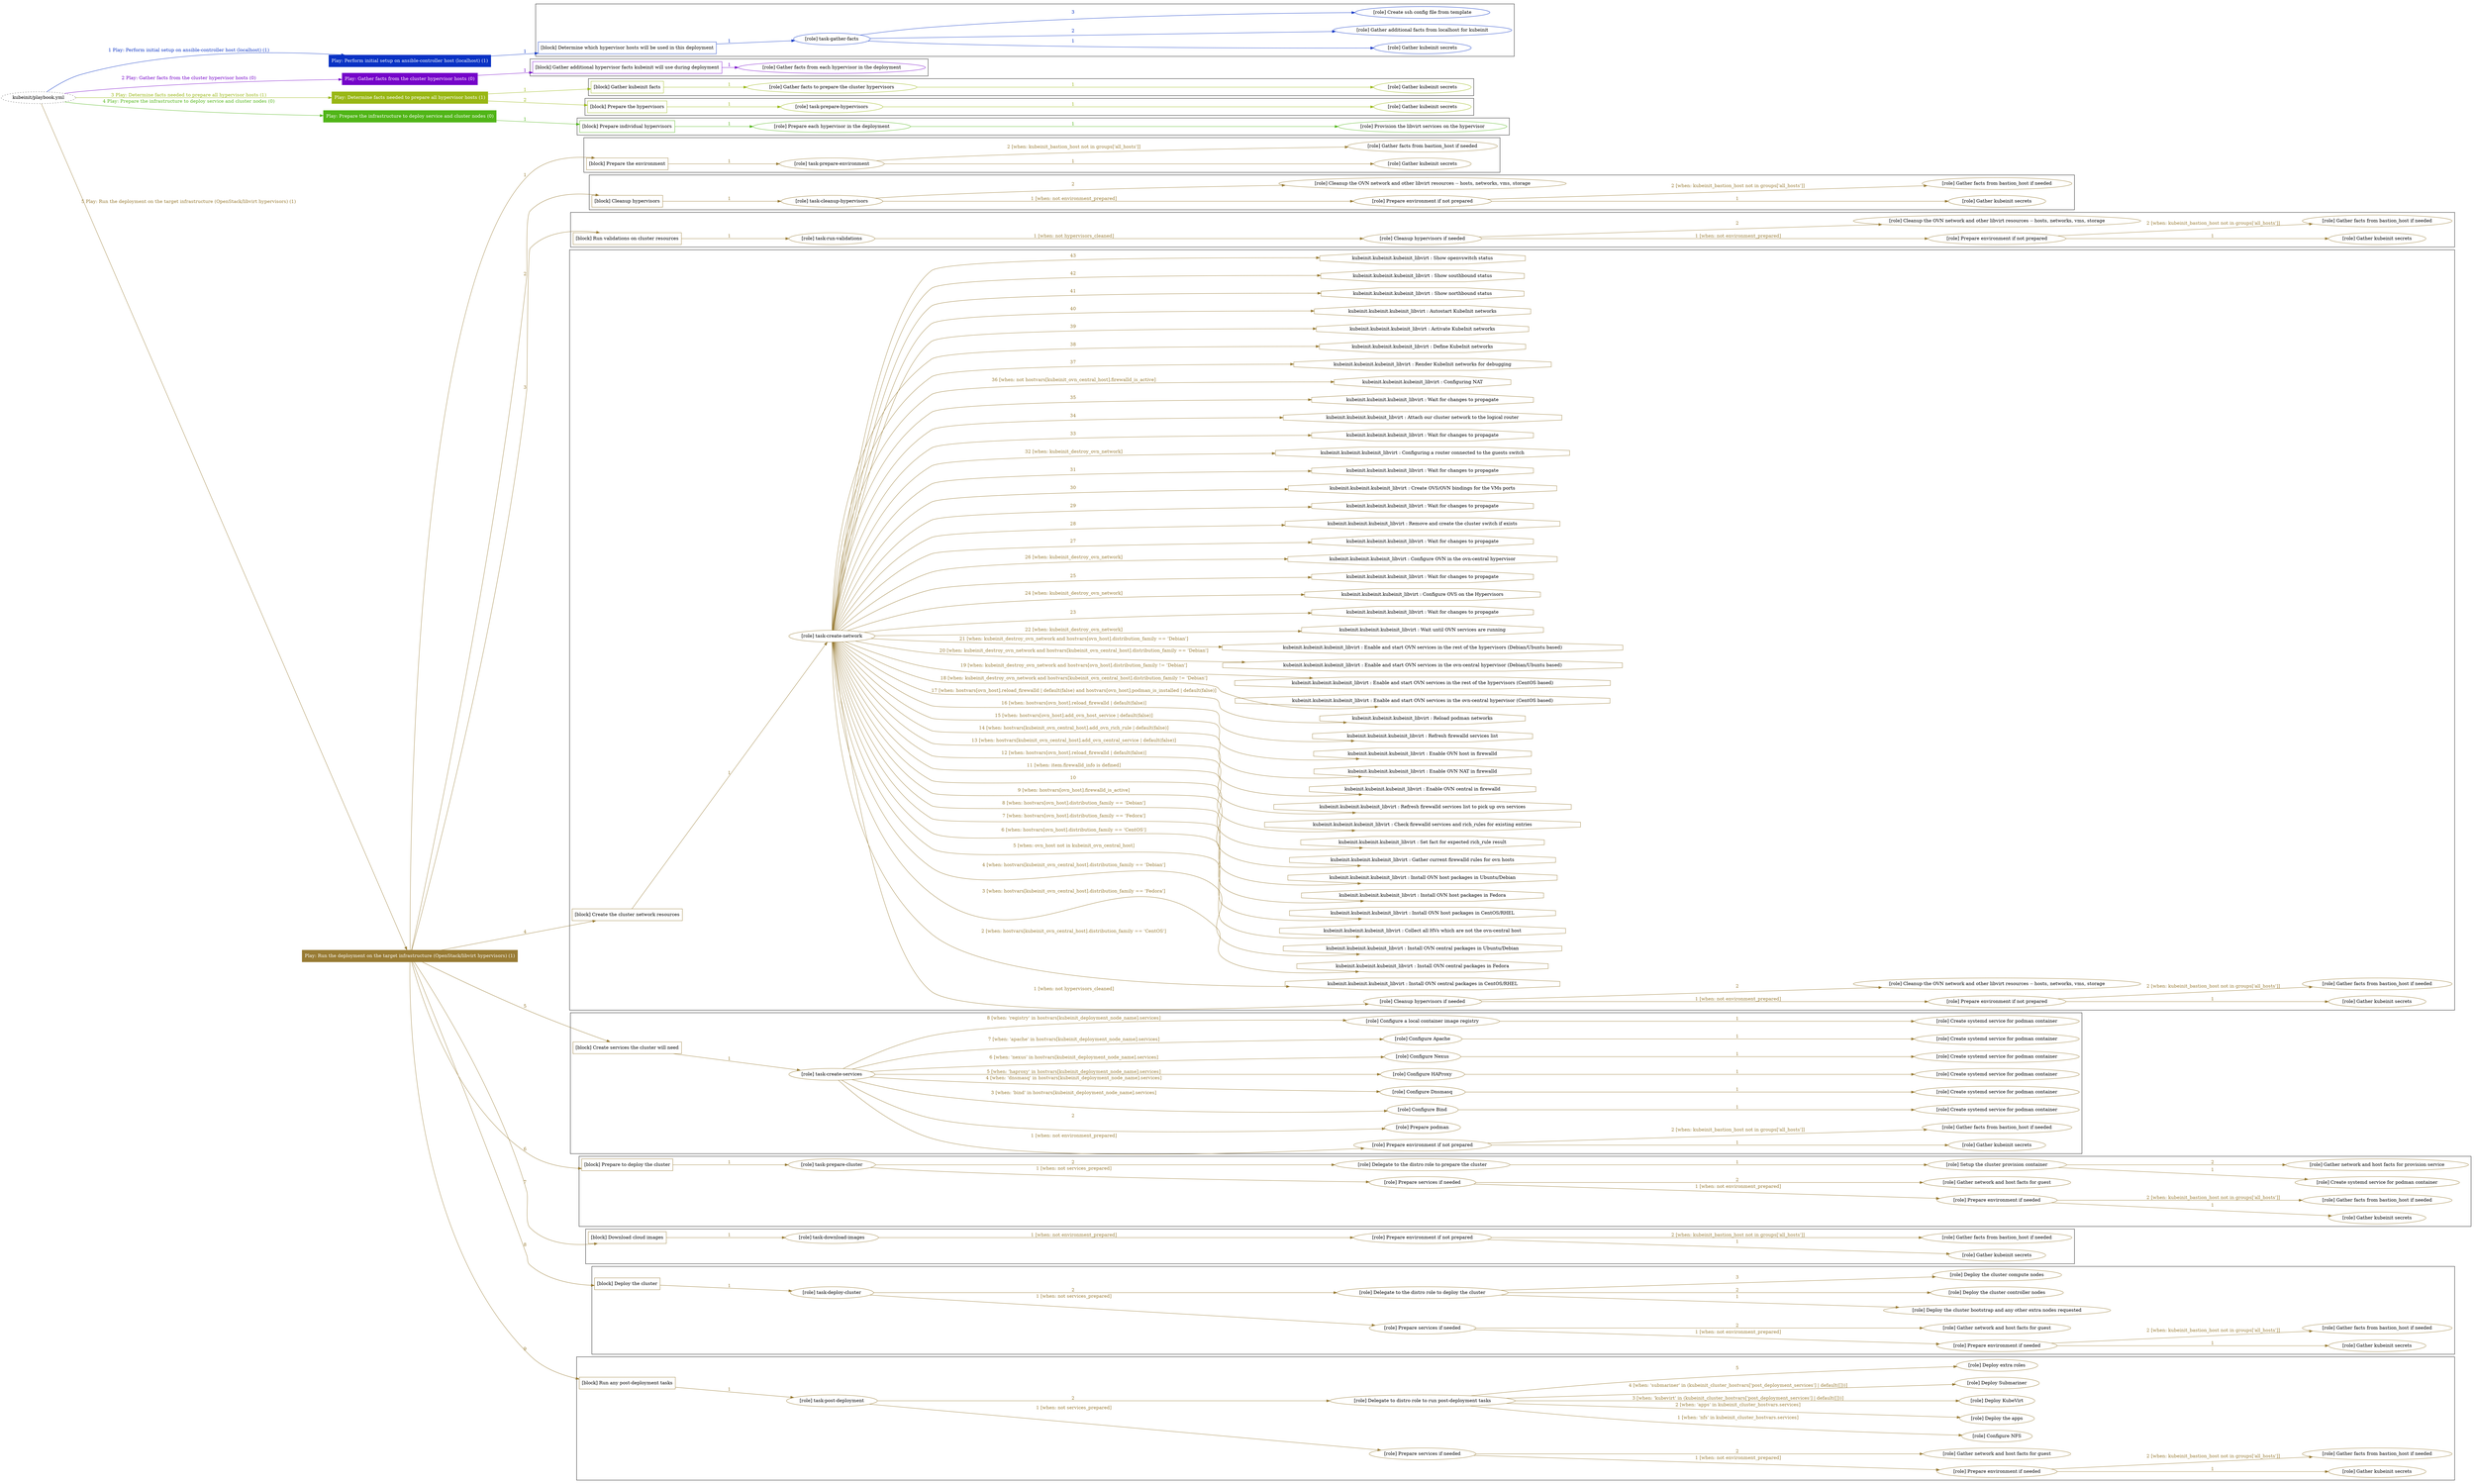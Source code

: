 digraph {
	graph [concentrate=true ordering=in rankdir=LR ratio=fill]
	edge [esep=5 sep=10]
	"kubeinit/playbook.yml" [URL="/home/runner/work/kubeinit/kubeinit/kubeinit/playbook.yml" id=playbook_da205898 style=dotted]
	"kubeinit/playbook.yml" -> play_2ef530e2 [label="1 Play: Perform initial setup on ansible-controller host (localhost) (1)" color="#0832c4" fontcolor="#0832c4" id=edge_play_2ef530e2 labeltooltip="1 Play: Perform initial setup on ansible-controller host (localhost) (1)" tooltip="1 Play: Perform initial setup on ansible-controller host (localhost) (1)"]
	subgraph "Play: Perform initial setup on ansible-controller host (localhost) (1)" {
		play_2ef530e2 [label="Play: Perform initial setup on ansible-controller host (localhost) (1)" URL="/home/runner/work/kubeinit/kubeinit/kubeinit/playbook.yml" color="#0832c4" fontcolor="#ffffff" id=play_2ef530e2 shape=box style=filled tooltip=localhost]
		play_2ef530e2 -> block_4641a89d [label=1 color="#0832c4" fontcolor="#0832c4" id=edge_block_4641a89d labeltooltip=1 tooltip=1]
		subgraph cluster_block_4641a89d {
			block_4641a89d [label="[block] Determine which hypervisor hosts will be used in this deployment" URL="/home/runner/work/kubeinit/kubeinit/kubeinit/playbook.yml" color="#0832c4" id=block_4641a89d labeltooltip="Determine which hypervisor hosts will be used in this deployment" shape=box tooltip="Determine which hypervisor hosts will be used in this deployment"]
			block_4641a89d -> role_c18bc419 [label="1 " color="#0832c4" fontcolor="#0832c4" id=edge_role_c18bc419 labeltooltip="1 " tooltip="1 "]
			subgraph "task-gather-facts" {
				role_c18bc419 [label="[role] task-gather-facts" URL="/home/runner/work/kubeinit/kubeinit/kubeinit/playbook.yml" color="#0832c4" id=role_c18bc419 tooltip="task-gather-facts"]
				role_c18bc419 -> role_753a35e8 [label="1 " color="#0832c4" fontcolor="#0832c4" id=edge_role_753a35e8 labeltooltip="1 " tooltip="1 "]
				subgraph "Gather kubeinit secrets" {
					role_753a35e8 [label="[role] Gather kubeinit secrets" URL="/home/runner/.ansible/collections/ansible_collections/kubeinit/kubeinit/roles/kubeinit_prepare/tasks/build_hypervisors_group.yml" color="#0832c4" id=role_753a35e8 tooltip="Gather kubeinit secrets"]
				}
				role_c18bc419 -> role_4852f170 [label="2 " color="#0832c4" fontcolor="#0832c4" id=edge_role_4852f170 labeltooltip="2 " tooltip="2 "]
				subgraph "Gather additional facts from localhost for kubeinit" {
					role_4852f170 [label="[role] Gather additional facts from localhost for kubeinit" URL="/home/runner/.ansible/collections/ansible_collections/kubeinit/kubeinit/roles/kubeinit_prepare/tasks/build_hypervisors_group.yml" color="#0832c4" id=role_4852f170 tooltip="Gather additional facts from localhost for kubeinit"]
				}
				role_c18bc419 -> role_017d3010 [label="3 " color="#0832c4" fontcolor="#0832c4" id=edge_role_017d3010 labeltooltip="3 " tooltip="3 "]
				subgraph "Create ssh config file from template" {
					role_017d3010 [label="[role] Create ssh config file from template" URL="/home/runner/.ansible/collections/ansible_collections/kubeinit/kubeinit/roles/kubeinit_prepare/tasks/build_hypervisors_group.yml" color="#0832c4" id=role_017d3010 tooltip="Create ssh config file from template"]
				}
			}
		}
	}
	"kubeinit/playbook.yml" -> play_b7a29688 [label="2 Play: Gather facts from the cluster hypervisor hosts (0)" color="#7503c9" fontcolor="#7503c9" id=edge_play_b7a29688 labeltooltip="2 Play: Gather facts from the cluster hypervisor hosts (0)" tooltip="2 Play: Gather facts from the cluster hypervisor hosts (0)"]
	subgraph "Play: Gather facts from the cluster hypervisor hosts (0)" {
		play_b7a29688 [label="Play: Gather facts from the cluster hypervisor hosts (0)" URL="/home/runner/work/kubeinit/kubeinit/kubeinit/playbook.yml" color="#7503c9" fontcolor="#ffffff" id=play_b7a29688 shape=box style=filled tooltip="Play: Gather facts from the cluster hypervisor hosts (0)"]
		play_b7a29688 -> block_17af801d [label=1 color="#7503c9" fontcolor="#7503c9" id=edge_block_17af801d labeltooltip=1 tooltip=1]
		subgraph cluster_block_17af801d {
			block_17af801d [label="[block] Gather additional hypervisor facts kubeinit will use during deployment" URL="/home/runner/work/kubeinit/kubeinit/kubeinit/playbook.yml" color="#7503c9" id=block_17af801d labeltooltip="Gather additional hypervisor facts kubeinit will use during deployment" shape=box tooltip="Gather additional hypervisor facts kubeinit will use during deployment"]
			block_17af801d -> role_9c7664fd [label="1 " color="#7503c9" fontcolor="#7503c9" id=edge_role_9c7664fd labeltooltip="1 " tooltip="1 "]
			subgraph "Gather facts from each hypervisor in the deployment" {
				role_9c7664fd [label="[role] Gather facts from each hypervisor in the deployment" URL="/home/runner/work/kubeinit/kubeinit/kubeinit/playbook.yml" color="#7503c9" id=role_9c7664fd tooltip="Gather facts from each hypervisor in the deployment"]
			}
		}
	}
	"kubeinit/playbook.yml" -> play_cf4ef9ef [label="3 Play: Determine facts needed to prepare all hypervisor hosts (1)" color="#99b715" fontcolor="#99b715" id=edge_play_cf4ef9ef labeltooltip="3 Play: Determine facts needed to prepare all hypervisor hosts (1)" tooltip="3 Play: Determine facts needed to prepare all hypervisor hosts (1)"]
	subgraph "Play: Determine facts needed to prepare all hypervisor hosts (1)" {
		play_cf4ef9ef [label="Play: Determine facts needed to prepare all hypervisor hosts (1)" URL="/home/runner/work/kubeinit/kubeinit/kubeinit/playbook.yml" color="#99b715" fontcolor="#ffffff" id=play_cf4ef9ef shape=box style=filled tooltip=localhost]
		play_cf4ef9ef -> block_f83516eb [label=1 color="#99b715" fontcolor="#99b715" id=edge_block_f83516eb labeltooltip=1 tooltip=1]
		subgraph cluster_block_f83516eb {
			block_f83516eb [label="[block] Gather kubeinit facts" URL="/home/runner/work/kubeinit/kubeinit/kubeinit/playbook.yml" color="#99b715" id=block_f83516eb labeltooltip="Gather kubeinit facts" shape=box tooltip="Gather kubeinit facts"]
			block_f83516eb -> role_5fc7fa77 [label="1 " color="#99b715" fontcolor="#99b715" id=edge_role_5fc7fa77 labeltooltip="1 " tooltip="1 "]
			subgraph "Gather facts to prepare the cluster hypervisors" {
				role_5fc7fa77 [label="[role] Gather facts to prepare the cluster hypervisors" URL="/home/runner/work/kubeinit/kubeinit/kubeinit/playbook.yml" color="#99b715" id=role_5fc7fa77 tooltip="Gather facts to prepare the cluster hypervisors"]
				role_5fc7fa77 -> role_e1639964 [label="1 " color="#99b715" fontcolor="#99b715" id=edge_role_e1639964 labeltooltip="1 " tooltip="1 "]
				subgraph "Gather kubeinit secrets" {
					role_e1639964 [label="[role] Gather kubeinit secrets" URL="/home/runner/.ansible/collections/ansible_collections/kubeinit/kubeinit/roles/kubeinit_prepare/tasks/gather_kubeinit_facts.yml" color="#99b715" id=role_e1639964 tooltip="Gather kubeinit secrets"]
				}
			}
		}
		play_cf4ef9ef -> block_9958e134 [label=2 color="#99b715" fontcolor="#99b715" id=edge_block_9958e134 labeltooltip=2 tooltip=2]
		subgraph cluster_block_9958e134 {
			block_9958e134 [label="[block] Prepare the hypervisors" URL="/home/runner/work/kubeinit/kubeinit/kubeinit/playbook.yml" color="#99b715" id=block_9958e134 labeltooltip="Prepare the hypervisors" shape=box tooltip="Prepare the hypervisors"]
			block_9958e134 -> role_1601fafe [label="1 " color="#99b715" fontcolor="#99b715" id=edge_role_1601fafe labeltooltip="1 " tooltip="1 "]
			subgraph "task-prepare-hypervisors" {
				role_1601fafe [label="[role] task-prepare-hypervisors" URL="/home/runner/work/kubeinit/kubeinit/kubeinit/playbook.yml" color="#99b715" id=role_1601fafe tooltip="task-prepare-hypervisors"]
				role_1601fafe -> role_f323ad4d [label="1 " color="#99b715" fontcolor="#99b715" id=edge_role_f323ad4d labeltooltip="1 " tooltip="1 "]
				subgraph "Gather kubeinit secrets" {
					role_f323ad4d [label="[role] Gather kubeinit secrets" URL="/home/runner/.ansible/collections/ansible_collections/kubeinit/kubeinit/roles/kubeinit_prepare/tasks/gather_kubeinit_facts.yml" color="#99b715" id=role_f323ad4d tooltip="Gather kubeinit secrets"]
				}
			}
		}
	}
	"kubeinit/playbook.yml" -> play_4f0086a9 [label="4 Play: Prepare the infrastructure to deploy service and cluster nodes (0)" color="#50b517" fontcolor="#50b517" id=edge_play_4f0086a9 labeltooltip="4 Play: Prepare the infrastructure to deploy service and cluster nodes (0)" tooltip="4 Play: Prepare the infrastructure to deploy service and cluster nodes (0)"]
	subgraph "Play: Prepare the infrastructure to deploy service and cluster nodes (0)" {
		play_4f0086a9 [label="Play: Prepare the infrastructure to deploy service and cluster nodes (0)" URL="/home/runner/work/kubeinit/kubeinit/kubeinit/playbook.yml" color="#50b517" fontcolor="#ffffff" id=play_4f0086a9 shape=box style=filled tooltip="Play: Prepare the infrastructure to deploy service and cluster nodes (0)"]
		play_4f0086a9 -> block_5f4886de [label=1 color="#50b517" fontcolor="#50b517" id=edge_block_5f4886de labeltooltip=1 tooltip=1]
		subgraph cluster_block_5f4886de {
			block_5f4886de [label="[block] Prepare individual hypervisors" URL="/home/runner/work/kubeinit/kubeinit/kubeinit/playbook.yml" color="#50b517" id=block_5f4886de labeltooltip="Prepare individual hypervisors" shape=box tooltip="Prepare individual hypervisors"]
			block_5f4886de -> role_ecbab5c6 [label="1 " color="#50b517" fontcolor="#50b517" id=edge_role_ecbab5c6 labeltooltip="1 " tooltip="1 "]
			subgraph "Prepare each hypervisor in the deployment" {
				role_ecbab5c6 [label="[role] Prepare each hypervisor in the deployment" URL="/home/runner/work/kubeinit/kubeinit/kubeinit/playbook.yml" color="#50b517" id=role_ecbab5c6 tooltip="Prepare each hypervisor in the deployment"]
				role_ecbab5c6 -> role_8afdc35f [label="1 " color="#50b517" fontcolor="#50b517" id=edge_role_8afdc35f labeltooltip="1 " tooltip="1 "]
				subgraph "Provision the libvirt services on the hypervisor" {
					role_8afdc35f [label="[role] Provision the libvirt services on the hypervisor" URL="/home/runner/.ansible/collections/ansible_collections/kubeinit/kubeinit/roles/kubeinit_prepare/tasks/prepare_hypervisor.yml" color="#50b517" id=role_8afdc35f tooltip="Provision the libvirt services on the hypervisor"]
				}
			}
		}
	}
	"kubeinit/playbook.yml" -> play_c5ce6a63 [label="5 Play: Run the deployment on the target infrastructure (OpenStack/libvirt hypervisors) (1)" color="#987b34" fontcolor="#987b34" id=edge_play_c5ce6a63 labeltooltip="5 Play: Run the deployment on the target infrastructure (OpenStack/libvirt hypervisors) (1)" tooltip="5 Play: Run the deployment on the target infrastructure (OpenStack/libvirt hypervisors) (1)"]
	subgraph "Play: Run the deployment on the target infrastructure (OpenStack/libvirt hypervisors) (1)" {
		play_c5ce6a63 [label="Play: Run the deployment on the target infrastructure (OpenStack/libvirt hypervisors) (1)" URL="/home/runner/work/kubeinit/kubeinit/kubeinit/playbook.yml" color="#987b34" fontcolor="#ffffff" id=play_c5ce6a63 shape=box style=filled tooltip=localhost]
		play_c5ce6a63 -> block_f3ddf918 [label=1 color="#987b34" fontcolor="#987b34" id=edge_block_f3ddf918 labeltooltip=1 tooltip=1]
		subgraph cluster_block_f3ddf918 {
			block_f3ddf918 [label="[block] Prepare the environment" URL="/home/runner/work/kubeinit/kubeinit/kubeinit/playbook.yml" color="#987b34" id=block_f3ddf918 labeltooltip="Prepare the environment" shape=box tooltip="Prepare the environment"]
			block_f3ddf918 -> role_ee8f4f88 [label="1 " color="#987b34" fontcolor="#987b34" id=edge_role_ee8f4f88 labeltooltip="1 " tooltip="1 "]
			subgraph "task-prepare-environment" {
				role_ee8f4f88 [label="[role] task-prepare-environment" URL="/home/runner/work/kubeinit/kubeinit/kubeinit/playbook.yml" color="#987b34" id=role_ee8f4f88 tooltip="task-prepare-environment"]
				role_ee8f4f88 -> role_1a96bbd8 [label="1 " color="#987b34" fontcolor="#987b34" id=edge_role_1a96bbd8 labeltooltip="1 " tooltip="1 "]
				subgraph "Gather kubeinit secrets" {
					role_1a96bbd8 [label="[role] Gather kubeinit secrets" URL="/home/runner/.ansible/collections/ansible_collections/kubeinit/kubeinit/roles/kubeinit_prepare/tasks/gather_kubeinit_facts.yml" color="#987b34" id=role_1a96bbd8 tooltip="Gather kubeinit secrets"]
				}
				role_ee8f4f88 -> role_bdaf4fbf [label="2 [when: kubeinit_bastion_host not in groups['all_hosts']]" color="#987b34" fontcolor="#987b34" id=edge_role_bdaf4fbf labeltooltip="2 [when: kubeinit_bastion_host not in groups['all_hosts']]" tooltip="2 [when: kubeinit_bastion_host not in groups['all_hosts']]"]
				subgraph "Gather facts from bastion_host if needed" {
					role_bdaf4fbf [label="[role] Gather facts from bastion_host if needed" URL="/home/runner/.ansible/collections/ansible_collections/kubeinit/kubeinit/roles/kubeinit_prepare/tasks/main.yml" color="#987b34" id=role_bdaf4fbf tooltip="Gather facts from bastion_host if needed"]
				}
			}
		}
		play_c5ce6a63 -> block_2b29db72 [label=2 color="#987b34" fontcolor="#987b34" id=edge_block_2b29db72 labeltooltip=2 tooltip=2]
		subgraph cluster_block_2b29db72 {
			block_2b29db72 [label="[block] Cleanup hypervisors" URL="/home/runner/work/kubeinit/kubeinit/kubeinit/playbook.yml" color="#987b34" id=block_2b29db72 labeltooltip="Cleanup hypervisors" shape=box tooltip="Cleanup hypervisors"]
			block_2b29db72 -> role_fafd849b [label="1 " color="#987b34" fontcolor="#987b34" id=edge_role_fafd849b labeltooltip="1 " tooltip="1 "]
			subgraph "task-cleanup-hypervisors" {
				role_fafd849b [label="[role] task-cleanup-hypervisors" URL="/home/runner/work/kubeinit/kubeinit/kubeinit/playbook.yml" color="#987b34" id=role_fafd849b tooltip="task-cleanup-hypervisors"]
				role_fafd849b -> role_f0cd6d30 [label="1 [when: not environment_prepared]" color="#987b34" fontcolor="#987b34" id=edge_role_f0cd6d30 labeltooltip="1 [when: not environment_prepared]" tooltip="1 [when: not environment_prepared]"]
				subgraph "Prepare environment if not prepared" {
					role_f0cd6d30 [label="[role] Prepare environment if not prepared" URL="/home/runner/.ansible/collections/ansible_collections/kubeinit/kubeinit/roles/kubeinit_libvirt/tasks/cleanup_hypervisors.yml" color="#987b34" id=role_f0cd6d30 tooltip="Prepare environment if not prepared"]
					role_f0cd6d30 -> role_2d49bfb0 [label="1 " color="#987b34" fontcolor="#987b34" id=edge_role_2d49bfb0 labeltooltip="1 " tooltip="1 "]
					subgraph "Gather kubeinit secrets" {
						role_2d49bfb0 [label="[role] Gather kubeinit secrets" URL="/home/runner/.ansible/collections/ansible_collections/kubeinit/kubeinit/roles/kubeinit_prepare/tasks/gather_kubeinit_facts.yml" color="#987b34" id=role_2d49bfb0 tooltip="Gather kubeinit secrets"]
					}
					role_f0cd6d30 -> role_9954368b [label="2 [when: kubeinit_bastion_host not in groups['all_hosts']]" color="#987b34" fontcolor="#987b34" id=edge_role_9954368b labeltooltip="2 [when: kubeinit_bastion_host not in groups['all_hosts']]" tooltip="2 [when: kubeinit_bastion_host not in groups['all_hosts']]"]
					subgraph "Gather facts from bastion_host if needed" {
						role_9954368b [label="[role] Gather facts from bastion_host if needed" URL="/home/runner/.ansible/collections/ansible_collections/kubeinit/kubeinit/roles/kubeinit_prepare/tasks/main.yml" color="#987b34" id=role_9954368b tooltip="Gather facts from bastion_host if needed"]
					}
				}
				role_fafd849b -> role_7623fb3d [label="2 " color="#987b34" fontcolor="#987b34" id=edge_role_7623fb3d labeltooltip="2 " tooltip="2 "]
				subgraph "Cleanup the OVN network and other libvirt resources -- hosts, networks, vms, storage" {
					role_7623fb3d [label="[role] Cleanup the OVN network and other libvirt resources -- hosts, networks, vms, storage" URL="/home/runner/.ansible/collections/ansible_collections/kubeinit/kubeinit/roles/kubeinit_libvirt/tasks/cleanup_hypervisors.yml" color="#987b34" id=role_7623fb3d tooltip="Cleanup the OVN network and other libvirt resources -- hosts, networks, vms, storage"]
				}
			}
		}
		play_c5ce6a63 -> block_8b53aad1 [label=3 color="#987b34" fontcolor="#987b34" id=edge_block_8b53aad1 labeltooltip=3 tooltip=3]
		subgraph cluster_block_8b53aad1 {
			block_8b53aad1 [label="[block] Run validations on cluster resources" URL="/home/runner/work/kubeinit/kubeinit/kubeinit/playbook.yml" color="#987b34" id=block_8b53aad1 labeltooltip="Run validations on cluster resources" shape=box tooltip="Run validations on cluster resources"]
			block_8b53aad1 -> role_cb0afc98 [label="1 " color="#987b34" fontcolor="#987b34" id=edge_role_cb0afc98 labeltooltip="1 " tooltip="1 "]
			subgraph "task-run-validations" {
				role_cb0afc98 [label="[role] task-run-validations" URL="/home/runner/work/kubeinit/kubeinit/kubeinit/playbook.yml" color="#987b34" id=role_cb0afc98 tooltip="task-run-validations"]
				role_cb0afc98 -> role_1cb90db7 [label="1 [when: not hypervisors_cleaned]" color="#987b34" fontcolor="#987b34" id=edge_role_1cb90db7 labeltooltip="1 [when: not hypervisors_cleaned]" tooltip="1 [when: not hypervisors_cleaned]"]
				subgraph "Cleanup hypervisors if needed" {
					role_1cb90db7 [label="[role] Cleanup hypervisors if needed" URL="/home/runner/.ansible/collections/ansible_collections/kubeinit/kubeinit/roles/kubeinit_validations/tasks/main.yml" color="#987b34" id=role_1cb90db7 tooltip="Cleanup hypervisors if needed"]
					role_1cb90db7 -> role_11cc3468 [label="1 [when: not environment_prepared]" color="#987b34" fontcolor="#987b34" id=edge_role_11cc3468 labeltooltip="1 [when: not environment_prepared]" tooltip="1 [when: not environment_prepared]"]
					subgraph "Prepare environment if not prepared" {
						role_11cc3468 [label="[role] Prepare environment if not prepared" URL="/home/runner/.ansible/collections/ansible_collections/kubeinit/kubeinit/roles/kubeinit_libvirt/tasks/cleanup_hypervisors.yml" color="#987b34" id=role_11cc3468 tooltip="Prepare environment if not prepared"]
						role_11cc3468 -> role_c6b16a19 [label="1 " color="#987b34" fontcolor="#987b34" id=edge_role_c6b16a19 labeltooltip="1 " tooltip="1 "]
						subgraph "Gather kubeinit secrets" {
							role_c6b16a19 [label="[role] Gather kubeinit secrets" URL="/home/runner/.ansible/collections/ansible_collections/kubeinit/kubeinit/roles/kubeinit_prepare/tasks/gather_kubeinit_facts.yml" color="#987b34" id=role_c6b16a19 tooltip="Gather kubeinit secrets"]
						}
						role_11cc3468 -> role_aaa7aa2e [label="2 [when: kubeinit_bastion_host not in groups['all_hosts']]" color="#987b34" fontcolor="#987b34" id=edge_role_aaa7aa2e labeltooltip="2 [when: kubeinit_bastion_host not in groups['all_hosts']]" tooltip="2 [when: kubeinit_bastion_host not in groups['all_hosts']]"]
						subgraph "Gather facts from bastion_host if needed" {
							role_aaa7aa2e [label="[role] Gather facts from bastion_host if needed" URL="/home/runner/.ansible/collections/ansible_collections/kubeinit/kubeinit/roles/kubeinit_prepare/tasks/main.yml" color="#987b34" id=role_aaa7aa2e tooltip="Gather facts from bastion_host if needed"]
						}
					}
					role_1cb90db7 -> role_2306b116 [label="2 " color="#987b34" fontcolor="#987b34" id=edge_role_2306b116 labeltooltip="2 " tooltip="2 "]
					subgraph "Cleanup the OVN network and other libvirt resources -- hosts, networks, vms, storage" {
						role_2306b116 [label="[role] Cleanup the OVN network and other libvirt resources -- hosts, networks, vms, storage" URL="/home/runner/.ansible/collections/ansible_collections/kubeinit/kubeinit/roles/kubeinit_libvirt/tasks/cleanup_hypervisors.yml" color="#987b34" id=role_2306b116 tooltip="Cleanup the OVN network and other libvirt resources -- hosts, networks, vms, storage"]
					}
				}
			}
		}
		play_c5ce6a63 -> block_07dae317 [label=4 color="#987b34" fontcolor="#987b34" id=edge_block_07dae317 labeltooltip=4 tooltip=4]
		subgraph cluster_block_07dae317 {
			block_07dae317 [label="[block] Create the cluster network resources" URL="/home/runner/work/kubeinit/kubeinit/kubeinit/playbook.yml" color="#987b34" id=block_07dae317 labeltooltip="Create the cluster network resources" shape=box tooltip="Create the cluster network resources"]
			block_07dae317 -> role_0407e1d1 [label="1 " color="#987b34" fontcolor="#987b34" id=edge_role_0407e1d1 labeltooltip="1 " tooltip="1 "]
			subgraph "task-create-network" {
				role_0407e1d1 [label="[role] task-create-network" URL="/home/runner/work/kubeinit/kubeinit/kubeinit/playbook.yml" color="#987b34" id=role_0407e1d1 tooltip="task-create-network"]
				role_0407e1d1 -> role_1f3ef884 [label="1 [when: not hypervisors_cleaned]" color="#987b34" fontcolor="#987b34" id=edge_role_1f3ef884 labeltooltip="1 [when: not hypervisors_cleaned]" tooltip="1 [when: not hypervisors_cleaned]"]
				subgraph "Cleanup hypervisors if needed" {
					role_1f3ef884 [label="[role] Cleanup hypervisors if needed" URL="/home/runner/.ansible/collections/ansible_collections/kubeinit/kubeinit/roles/kubeinit_libvirt/tasks/create_network.yml" color="#987b34" id=role_1f3ef884 tooltip="Cleanup hypervisors if needed"]
					role_1f3ef884 -> role_037d1af4 [label="1 [when: not environment_prepared]" color="#987b34" fontcolor="#987b34" id=edge_role_037d1af4 labeltooltip="1 [when: not environment_prepared]" tooltip="1 [when: not environment_prepared]"]
					subgraph "Prepare environment if not prepared" {
						role_037d1af4 [label="[role] Prepare environment if not prepared" URL="/home/runner/.ansible/collections/ansible_collections/kubeinit/kubeinit/roles/kubeinit_libvirt/tasks/cleanup_hypervisors.yml" color="#987b34" id=role_037d1af4 tooltip="Prepare environment if not prepared"]
						role_037d1af4 -> role_a5e709a5 [label="1 " color="#987b34" fontcolor="#987b34" id=edge_role_a5e709a5 labeltooltip="1 " tooltip="1 "]
						subgraph "Gather kubeinit secrets" {
							role_a5e709a5 [label="[role] Gather kubeinit secrets" URL="/home/runner/.ansible/collections/ansible_collections/kubeinit/kubeinit/roles/kubeinit_prepare/tasks/gather_kubeinit_facts.yml" color="#987b34" id=role_a5e709a5 tooltip="Gather kubeinit secrets"]
						}
						role_037d1af4 -> role_878a6905 [label="2 [when: kubeinit_bastion_host not in groups['all_hosts']]" color="#987b34" fontcolor="#987b34" id=edge_role_878a6905 labeltooltip="2 [when: kubeinit_bastion_host not in groups['all_hosts']]" tooltip="2 [when: kubeinit_bastion_host not in groups['all_hosts']]"]
						subgraph "Gather facts from bastion_host if needed" {
							role_878a6905 [label="[role] Gather facts from bastion_host if needed" URL="/home/runner/.ansible/collections/ansible_collections/kubeinit/kubeinit/roles/kubeinit_prepare/tasks/main.yml" color="#987b34" id=role_878a6905 tooltip="Gather facts from bastion_host if needed"]
						}
					}
					role_1f3ef884 -> role_0e236545 [label="2 " color="#987b34" fontcolor="#987b34" id=edge_role_0e236545 labeltooltip="2 " tooltip="2 "]
					subgraph "Cleanup the OVN network and other libvirt resources -- hosts, networks, vms, storage" {
						role_0e236545 [label="[role] Cleanup the OVN network and other libvirt resources -- hosts, networks, vms, storage" URL="/home/runner/.ansible/collections/ansible_collections/kubeinit/kubeinit/roles/kubeinit_libvirt/tasks/cleanup_hypervisors.yml" color="#987b34" id=role_0e236545 tooltip="Cleanup the OVN network and other libvirt resources -- hosts, networks, vms, storage"]
					}
				}
				task_e619aa48 [label="kubeinit.kubeinit.kubeinit_libvirt : Install OVN central packages in CentOS/RHEL" URL="/home/runner/.ansible/collections/ansible_collections/kubeinit/kubeinit/roles/kubeinit_libvirt/tasks/create_network.yml" color="#987b34" id=task_e619aa48 shape=octagon tooltip="kubeinit.kubeinit.kubeinit_libvirt : Install OVN central packages in CentOS/RHEL"]
				role_0407e1d1 -> task_e619aa48 [label="2 [when: hostvars[kubeinit_ovn_central_host].distribution_family == 'CentOS']" color="#987b34" fontcolor="#987b34" id=edge_task_e619aa48 labeltooltip="2 [when: hostvars[kubeinit_ovn_central_host].distribution_family == 'CentOS']" tooltip="2 [when: hostvars[kubeinit_ovn_central_host].distribution_family == 'CentOS']"]
				task_99e39845 [label="kubeinit.kubeinit.kubeinit_libvirt : Install OVN central packages in Fedora" URL="/home/runner/.ansible/collections/ansible_collections/kubeinit/kubeinit/roles/kubeinit_libvirt/tasks/create_network.yml" color="#987b34" id=task_99e39845 shape=octagon tooltip="kubeinit.kubeinit.kubeinit_libvirt : Install OVN central packages in Fedora"]
				role_0407e1d1 -> task_99e39845 [label="3 [when: hostvars[kubeinit_ovn_central_host].distribution_family == 'Fedora']" color="#987b34" fontcolor="#987b34" id=edge_task_99e39845 labeltooltip="3 [when: hostvars[kubeinit_ovn_central_host].distribution_family == 'Fedora']" tooltip="3 [when: hostvars[kubeinit_ovn_central_host].distribution_family == 'Fedora']"]
				task_3c340d81 [label="kubeinit.kubeinit.kubeinit_libvirt : Install OVN central packages in Ubuntu/Debian" URL="/home/runner/.ansible/collections/ansible_collections/kubeinit/kubeinit/roles/kubeinit_libvirt/tasks/create_network.yml" color="#987b34" id=task_3c340d81 shape=octagon tooltip="kubeinit.kubeinit.kubeinit_libvirt : Install OVN central packages in Ubuntu/Debian"]
				role_0407e1d1 -> task_3c340d81 [label="4 [when: hostvars[kubeinit_ovn_central_host].distribution_family == 'Debian']" color="#987b34" fontcolor="#987b34" id=edge_task_3c340d81 labeltooltip="4 [when: hostvars[kubeinit_ovn_central_host].distribution_family == 'Debian']" tooltip="4 [when: hostvars[kubeinit_ovn_central_host].distribution_family == 'Debian']"]
				task_af1eddb1 [label="kubeinit.kubeinit.kubeinit_libvirt : Collect all HVs which are not the ovn-central host" URL="/home/runner/.ansible/collections/ansible_collections/kubeinit/kubeinit/roles/kubeinit_libvirt/tasks/create_network.yml" color="#987b34" id=task_af1eddb1 shape=octagon tooltip="kubeinit.kubeinit.kubeinit_libvirt : Collect all HVs which are not the ovn-central host"]
				role_0407e1d1 -> task_af1eddb1 [label="5 [when: ovn_host not in kubeinit_ovn_central_host]" color="#987b34" fontcolor="#987b34" id=edge_task_af1eddb1 labeltooltip="5 [when: ovn_host not in kubeinit_ovn_central_host]" tooltip="5 [when: ovn_host not in kubeinit_ovn_central_host]"]
				task_25918738 [label="kubeinit.kubeinit.kubeinit_libvirt : Install OVN host packages in CentOS/RHEL" URL="/home/runner/.ansible/collections/ansible_collections/kubeinit/kubeinit/roles/kubeinit_libvirt/tasks/create_network.yml" color="#987b34" id=task_25918738 shape=octagon tooltip="kubeinit.kubeinit.kubeinit_libvirt : Install OVN host packages in CentOS/RHEL"]
				role_0407e1d1 -> task_25918738 [label="6 [when: hostvars[ovn_host].distribution_family == 'CentOS']" color="#987b34" fontcolor="#987b34" id=edge_task_25918738 labeltooltip="6 [when: hostvars[ovn_host].distribution_family == 'CentOS']" tooltip="6 [when: hostvars[ovn_host].distribution_family == 'CentOS']"]
				task_328ec8a2 [label="kubeinit.kubeinit.kubeinit_libvirt : Install OVN host packages in Fedora" URL="/home/runner/.ansible/collections/ansible_collections/kubeinit/kubeinit/roles/kubeinit_libvirt/tasks/create_network.yml" color="#987b34" id=task_328ec8a2 shape=octagon tooltip="kubeinit.kubeinit.kubeinit_libvirt : Install OVN host packages in Fedora"]
				role_0407e1d1 -> task_328ec8a2 [label="7 [when: hostvars[ovn_host].distribution_family == 'Fedora']" color="#987b34" fontcolor="#987b34" id=edge_task_328ec8a2 labeltooltip="7 [when: hostvars[ovn_host].distribution_family == 'Fedora']" tooltip="7 [when: hostvars[ovn_host].distribution_family == 'Fedora']"]
				task_81c8fa07 [label="kubeinit.kubeinit.kubeinit_libvirt : Install OVN host packages in Ubuntu/Debian" URL="/home/runner/.ansible/collections/ansible_collections/kubeinit/kubeinit/roles/kubeinit_libvirt/tasks/create_network.yml" color="#987b34" id=task_81c8fa07 shape=octagon tooltip="kubeinit.kubeinit.kubeinit_libvirt : Install OVN host packages in Ubuntu/Debian"]
				role_0407e1d1 -> task_81c8fa07 [label="8 [when: hostvars[ovn_host].distribution_family == 'Debian']" color="#987b34" fontcolor="#987b34" id=edge_task_81c8fa07 labeltooltip="8 [when: hostvars[ovn_host].distribution_family == 'Debian']" tooltip="8 [when: hostvars[ovn_host].distribution_family == 'Debian']"]
				task_6ded6786 [label="kubeinit.kubeinit.kubeinit_libvirt : Gather current firewalld rules for ovn hosts" URL="/home/runner/.ansible/collections/ansible_collections/kubeinit/kubeinit/roles/kubeinit_libvirt/tasks/create_network.yml" color="#987b34" id=task_6ded6786 shape=octagon tooltip="kubeinit.kubeinit.kubeinit_libvirt : Gather current firewalld rules for ovn hosts"]
				role_0407e1d1 -> task_6ded6786 [label="9 [when: hostvars[ovn_host].firewalld_is_active]" color="#987b34" fontcolor="#987b34" id=edge_task_6ded6786 labeltooltip="9 [when: hostvars[ovn_host].firewalld_is_active]" tooltip="9 [when: hostvars[ovn_host].firewalld_is_active]"]
				task_fed281a2 [label="kubeinit.kubeinit.kubeinit_libvirt : Set fact for expected rich_rule result" URL="/home/runner/.ansible/collections/ansible_collections/kubeinit/kubeinit/roles/kubeinit_libvirt/tasks/create_network.yml" color="#987b34" id=task_fed281a2 shape=octagon tooltip="kubeinit.kubeinit.kubeinit_libvirt : Set fact for expected rich_rule result"]
				role_0407e1d1 -> task_fed281a2 [label="10 " color="#987b34" fontcolor="#987b34" id=edge_task_fed281a2 labeltooltip="10 " tooltip="10 "]
				task_1276db84 [label="kubeinit.kubeinit.kubeinit_libvirt : Check firewalld services and rich_rules for existing entries" URL="/home/runner/.ansible/collections/ansible_collections/kubeinit/kubeinit/roles/kubeinit_libvirt/tasks/create_network.yml" color="#987b34" id=task_1276db84 shape=octagon tooltip="kubeinit.kubeinit.kubeinit_libvirt : Check firewalld services and rich_rules for existing entries"]
				role_0407e1d1 -> task_1276db84 [label="11 [when: item.firewalld_info is defined]" color="#987b34" fontcolor="#987b34" id=edge_task_1276db84 labeltooltip="11 [when: item.firewalld_info is defined]" tooltip="11 [when: item.firewalld_info is defined]"]
				task_60b14c18 [label="kubeinit.kubeinit.kubeinit_libvirt : Refresh firewalld services list to pick up ovn services" URL="/home/runner/.ansible/collections/ansible_collections/kubeinit/kubeinit/roles/kubeinit_libvirt/tasks/create_network.yml" color="#987b34" id=task_60b14c18 shape=octagon tooltip="kubeinit.kubeinit.kubeinit_libvirt : Refresh firewalld services list to pick up ovn services"]
				role_0407e1d1 -> task_60b14c18 [label="12 [when: hostvars[ovn_host].reload_firewalld | default(false)]" color="#987b34" fontcolor="#987b34" id=edge_task_60b14c18 labeltooltip="12 [when: hostvars[ovn_host].reload_firewalld | default(false)]" tooltip="12 [when: hostvars[ovn_host].reload_firewalld | default(false)]"]
				task_2302b858 [label="kubeinit.kubeinit.kubeinit_libvirt : Enable OVN central in firewalld" URL="/home/runner/.ansible/collections/ansible_collections/kubeinit/kubeinit/roles/kubeinit_libvirt/tasks/create_network.yml" color="#987b34" id=task_2302b858 shape=octagon tooltip="kubeinit.kubeinit.kubeinit_libvirt : Enable OVN central in firewalld"]
				role_0407e1d1 -> task_2302b858 [label="13 [when: hostvars[kubeinit_ovn_central_host].add_ovn_central_service | default(false)]" color="#987b34" fontcolor="#987b34" id=edge_task_2302b858 labeltooltip="13 [when: hostvars[kubeinit_ovn_central_host].add_ovn_central_service | default(false)]" tooltip="13 [when: hostvars[kubeinit_ovn_central_host].add_ovn_central_service | default(false)]"]
				task_55079fc8 [label="kubeinit.kubeinit.kubeinit_libvirt : Enable OVN NAT in firewalld" URL="/home/runner/.ansible/collections/ansible_collections/kubeinit/kubeinit/roles/kubeinit_libvirt/tasks/create_network.yml" color="#987b34" id=task_55079fc8 shape=octagon tooltip="kubeinit.kubeinit.kubeinit_libvirt : Enable OVN NAT in firewalld"]
				role_0407e1d1 -> task_55079fc8 [label="14 [when: hostvars[kubeinit_ovn_central_host].add_ovn_rich_rule | default(false)]" color="#987b34" fontcolor="#987b34" id=edge_task_55079fc8 labeltooltip="14 [when: hostvars[kubeinit_ovn_central_host].add_ovn_rich_rule | default(false)]" tooltip="14 [when: hostvars[kubeinit_ovn_central_host].add_ovn_rich_rule | default(false)]"]
				task_0be9b078 [label="kubeinit.kubeinit.kubeinit_libvirt : Enable OVN host in firewalld" URL="/home/runner/.ansible/collections/ansible_collections/kubeinit/kubeinit/roles/kubeinit_libvirt/tasks/create_network.yml" color="#987b34" id=task_0be9b078 shape=octagon tooltip="kubeinit.kubeinit.kubeinit_libvirt : Enable OVN host in firewalld"]
				role_0407e1d1 -> task_0be9b078 [label="15 [when: hostvars[ovn_host].add_ovn_host_service | default(false)]" color="#987b34" fontcolor="#987b34" id=edge_task_0be9b078 labeltooltip="15 [when: hostvars[ovn_host].add_ovn_host_service | default(false)]" tooltip="15 [when: hostvars[ovn_host].add_ovn_host_service | default(false)]"]
				task_a9ccb125 [label="kubeinit.kubeinit.kubeinit_libvirt : Refresh firewalld services list" URL="/home/runner/.ansible/collections/ansible_collections/kubeinit/kubeinit/roles/kubeinit_libvirt/tasks/create_network.yml" color="#987b34" id=task_a9ccb125 shape=octagon tooltip="kubeinit.kubeinit.kubeinit_libvirt : Refresh firewalld services list"]
				role_0407e1d1 -> task_a9ccb125 [label="16 [when: hostvars[ovn_host].reload_firewalld | default(false)]" color="#987b34" fontcolor="#987b34" id=edge_task_a9ccb125 labeltooltip="16 [when: hostvars[ovn_host].reload_firewalld | default(false)]" tooltip="16 [when: hostvars[ovn_host].reload_firewalld | default(false)]"]
				task_bcf8dfe3 [label="kubeinit.kubeinit.kubeinit_libvirt : Reload podman networks" URL="/home/runner/.ansible/collections/ansible_collections/kubeinit/kubeinit/roles/kubeinit_libvirt/tasks/create_network.yml" color="#987b34" id=task_bcf8dfe3 shape=octagon tooltip="kubeinit.kubeinit.kubeinit_libvirt : Reload podman networks"]
				role_0407e1d1 -> task_bcf8dfe3 [label="17 [when: hostvars[ovn_host].reload_firewalld | default(false) and hostvars[ovn_host].podman_is_installed | default(false)]" color="#987b34" fontcolor="#987b34" id=edge_task_bcf8dfe3 labeltooltip="17 [when: hostvars[ovn_host].reload_firewalld | default(false) and hostvars[ovn_host].podman_is_installed | default(false)]" tooltip="17 [when: hostvars[ovn_host].reload_firewalld | default(false) and hostvars[ovn_host].podman_is_installed | default(false)]"]
				task_c346a109 [label="kubeinit.kubeinit.kubeinit_libvirt : Enable and start OVN services in the ovn-central hypervisor (CentOS based)" URL="/home/runner/.ansible/collections/ansible_collections/kubeinit/kubeinit/roles/kubeinit_libvirt/tasks/create_network.yml" color="#987b34" id=task_c346a109 shape=octagon tooltip="kubeinit.kubeinit.kubeinit_libvirt : Enable and start OVN services in the ovn-central hypervisor (CentOS based)"]
				role_0407e1d1 -> task_c346a109 [label="18 [when: kubeinit_destroy_ovn_network and hostvars[kubeinit_ovn_central_host].distribution_family != 'Debian']" color="#987b34" fontcolor="#987b34" id=edge_task_c346a109 labeltooltip="18 [when: kubeinit_destroy_ovn_network and hostvars[kubeinit_ovn_central_host].distribution_family != 'Debian']" tooltip="18 [when: kubeinit_destroy_ovn_network and hostvars[kubeinit_ovn_central_host].distribution_family != 'Debian']"]
				task_6f63240f [label="kubeinit.kubeinit.kubeinit_libvirt : Enable and start OVN services in the rest of the hypervisors (CentOS based)" URL="/home/runner/.ansible/collections/ansible_collections/kubeinit/kubeinit/roles/kubeinit_libvirt/tasks/create_network.yml" color="#987b34" id=task_6f63240f shape=octagon tooltip="kubeinit.kubeinit.kubeinit_libvirt : Enable and start OVN services in the rest of the hypervisors (CentOS based)"]
				role_0407e1d1 -> task_6f63240f [label="19 [when: kubeinit_destroy_ovn_network and hostvars[ovn_host].distribution_family != 'Debian']" color="#987b34" fontcolor="#987b34" id=edge_task_6f63240f labeltooltip="19 [when: kubeinit_destroy_ovn_network and hostvars[ovn_host].distribution_family != 'Debian']" tooltip="19 [when: kubeinit_destroy_ovn_network and hostvars[ovn_host].distribution_family != 'Debian']"]
				task_a03ff657 [label="kubeinit.kubeinit.kubeinit_libvirt : Enable and start OVN services in the ovn-central hypervisor (Debian/Ubuntu based)" URL="/home/runner/.ansible/collections/ansible_collections/kubeinit/kubeinit/roles/kubeinit_libvirt/tasks/create_network.yml" color="#987b34" id=task_a03ff657 shape=octagon tooltip="kubeinit.kubeinit.kubeinit_libvirt : Enable and start OVN services in the ovn-central hypervisor (Debian/Ubuntu based)"]
				role_0407e1d1 -> task_a03ff657 [label="20 [when: kubeinit_destroy_ovn_network and hostvars[kubeinit_ovn_central_host].distribution_family == 'Debian']" color="#987b34" fontcolor="#987b34" id=edge_task_a03ff657 labeltooltip="20 [when: kubeinit_destroy_ovn_network and hostvars[kubeinit_ovn_central_host].distribution_family == 'Debian']" tooltip="20 [when: kubeinit_destroy_ovn_network and hostvars[kubeinit_ovn_central_host].distribution_family == 'Debian']"]
				task_f1321ae1 [label="kubeinit.kubeinit.kubeinit_libvirt : Enable and start OVN services in the rest of the hypervisors (Debian/Ubuntu based)" URL="/home/runner/.ansible/collections/ansible_collections/kubeinit/kubeinit/roles/kubeinit_libvirt/tasks/create_network.yml" color="#987b34" id=task_f1321ae1 shape=octagon tooltip="kubeinit.kubeinit.kubeinit_libvirt : Enable and start OVN services in the rest of the hypervisors (Debian/Ubuntu based)"]
				role_0407e1d1 -> task_f1321ae1 [label="21 [when: kubeinit_destroy_ovn_network and hostvars[ovn_host].distribution_family == 'Debian']" color="#987b34" fontcolor="#987b34" id=edge_task_f1321ae1 labeltooltip="21 [when: kubeinit_destroy_ovn_network and hostvars[ovn_host].distribution_family == 'Debian']" tooltip="21 [when: kubeinit_destroy_ovn_network and hostvars[ovn_host].distribution_family == 'Debian']"]
				task_66784dab [label="kubeinit.kubeinit.kubeinit_libvirt : Wait until OVN services are running" URL="/home/runner/.ansible/collections/ansible_collections/kubeinit/kubeinit/roles/kubeinit_libvirt/tasks/create_network.yml" color="#987b34" id=task_66784dab shape=octagon tooltip="kubeinit.kubeinit.kubeinit_libvirt : Wait until OVN services are running"]
				role_0407e1d1 -> task_66784dab [label="22 [when: kubeinit_destroy_ovn_network]" color="#987b34" fontcolor="#987b34" id=edge_task_66784dab labeltooltip="22 [when: kubeinit_destroy_ovn_network]" tooltip="22 [when: kubeinit_destroy_ovn_network]"]
				task_d13a46b9 [label="kubeinit.kubeinit.kubeinit_libvirt : Wait for changes to propagate" URL="/home/runner/.ansible/collections/ansible_collections/kubeinit/kubeinit/roles/kubeinit_libvirt/tasks/create_network.yml" color="#987b34" id=task_d13a46b9 shape=octagon tooltip="kubeinit.kubeinit.kubeinit_libvirt : Wait for changes to propagate"]
				role_0407e1d1 -> task_d13a46b9 [label="23 " color="#987b34" fontcolor="#987b34" id=edge_task_d13a46b9 labeltooltip="23 " tooltip="23 "]
				task_eaaacc81 [label="kubeinit.kubeinit.kubeinit_libvirt : Configure OVS on the Hypervisors" URL="/home/runner/.ansible/collections/ansible_collections/kubeinit/kubeinit/roles/kubeinit_libvirt/tasks/create_network.yml" color="#987b34" id=task_eaaacc81 shape=octagon tooltip="kubeinit.kubeinit.kubeinit_libvirt : Configure OVS on the Hypervisors"]
				role_0407e1d1 -> task_eaaacc81 [label="24 [when: kubeinit_destroy_ovn_network]" color="#987b34" fontcolor="#987b34" id=edge_task_eaaacc81 labeltooltip="24 [when: kubeinit_destroy_ovn_network]" tooltip="24 [when: kubeinit_destroy_ovn_network]"]
				task_49e4cbfc [label="kubeinit.kubeinit.kubeinit_libvirt : Wait for changes to propagate" URL="/home/runner/.ansible/collections/ansible_collections/kubeinit/kubeinit/roles/kubeinit_libvirt/tasks/create_network.yml" color="#987b34" id=task_49e4cbfc shape=octagon tooltip="kubeinit.kubeinit.kubeinit_libvirt : Wait for changes to propagate"]
				role_0407e1d1 -> task_49e4cbfc [label="25 " color="#987b34" fontcolor="#987b34" id=edge_task_49e4cbfc labeltooltip="25 " tooltip="25 "]
				task_e6485143 [label="kubeinit.kubeinit.kubeinit_libvirt : Configure OVN in the ovn-central hypervisor" URL="/home/runner/.ansible/collections/ansible_collections/kubeinit/kubeinit/roles/kubeinit_libvirt/tasks/create_network.yml" color="#987b34" id=task_e6485143 shape=octagon tooltip="kubeinit.kubeinit.kubeinit_libvirt : Configure OVN in the ovn-central hypervisor"]
				role_0407e1d1 -> task_e6485143 [label="26 [when: kubeinit_destroy_ovn_network]" color="#987b34" fontcolor="#987b34" id=edge_task_e6485143 labeltooltip="26 [when: kubeinit_destroy_ovn_network]" tooltip="26 [when: kubeinit_destroy_ovn_network]"]
				task_e1bf0acb [label="kubeinit.kubeinit.kubeinit_libvirt : Wait for changes to propagate" URL="/home/runner/.ansible/collections/ansible_collections/kubeinit/kubeinit/roles/kubeinit_libvirt/tasks/create_network.yml" color="#987b34" id=task_e1bf0acb shape=octagon tooltip="kubeinit.kubeinit.kubeinit_libvirt : Wait for changes to propagate"]
				role_0407e1d1 -> task_e1bf0acb [label="27 " color="#987b34" fontcolor="#987b34" id=edge_task_e1bf0acb labeltooltip="27 " tooltip="27 "]
				task_40fdf226 [label="kubeinit.kubeinit.kubeinit_libvirt : Remove and create the cluster switch if exists" URL="/home/runner/.ansible/collections/ansible_collections/kubeinit/kubeinit/roles/kubeinit_libvirt/tasks/create_network.yml" color="#987b34" id=task_40fdf226 shape=octagon tooltip="kubeinit.kubeinit.kubeinit_libvirt : Remove and create the cluster switch if exists"]
				role_0407e1d1 -> task_40fdf226 [label="28 " color="#987b34" fontcolor="#987b34" id=edge_task_40fdf226 labeltooltip="28 " tooltip="28 "]
				task_13b783d9 [label="kubeinit.kubeinit.kubeinit_libvirt : Wait for changes to propagate" URL="/home/runner/.ansible/collections/ansible_collections/kubeinit/kubeinit/roles/kubeinit_libvirt/tasks/create_network.yml" color="#987b34" id=task_13b783d9 shape=octagon tooltip="kubeinit.kubeinit.kubeinit_libvirt : Wait for changes to propagate"]
				role_0407e1d1 -> task_13b783d9 [label="29 " color="#987b34" fontcolor="#987b34" id=edge_task_13b783d9 labeltooltip="29 " tooltip="29 "]
				task_260bb632 [label="kubeinit.kubeinit.kubeinit_libvirt : Create OVS/OVN bindings for the VMs ports" URL="/home/runner/.ansible/collections/ansible_collections/kubeinit/kubeinit/roles/kubeinit_libvirt/tasks/create_network.yml" color="#987b34" id=task_260bb632 shape=octagon tooltip="kubeinit.kubeinit.kubeinit_libvirt : Create OVS/OVN bindings for the VMs ports"]
				role_0407e1d1 -> task_260bb632 [label="30 " color="#987b34" fontcolor="#987b34" id=edge_task_260bb632 labeltooltip="30 " tooltip="30 "]
				task_ca93b052 [label="kubeinit.kubeinit.kubeinit_libvirt : Wait for changes to propagate" URL="/home/runner/.ansible/collections/ansible_collections/kubeinit/kubeinit/roles/kubeinit_libvirt/tasks/create_network.yml" color="#987b34" id=task_ca93b052 shape=octagon tooltip="kubeinit.kubeinit.kubeinit_libvirt : Wait for changes to propagate"]
				role_0407e1d1 -> task_ca93b052 [label="31 " color="#987b34" fontcolor="#987b34" id=edge_task_ca93b052 labeltooltip="31 " tooltip="31 "]
				task_6681aad8 [label="kubeinit.kubeinit.kubeinit_libvirt : Configuring a router connected to the guests switch" URL="/home/runner/.ansible/collections/ansible_collections/kubeinit/kubeinit/roles/kubeinit_libvirt/tasks/create_network.yml" color="#987b34" id=task_6681aad8 shape=octagon tooltip="kubeinit.kubeinit.kubeinit_libvirt : Configuring a router connected to the guests switch"]
				role_0407e1d1 -> task_6681aad8 [label="32 [when: kubeinit_destroy_ovn_network]" color="#987b34" fontcolor="#987b34" id=edge_task_6681aad8 labeltooltip="32 [when: kubeinit_destroy_ovn_network]" tooltip="32 [when: kubeinit_destroy_ovn_network]"]
				task_a4472b5f [label="kubeinit.kubeinit.kubeinit_libvirt : Wait for changes to propagate" URL="/home/runner/.ansible/collections/ansible_collections/kubeinit/kubeinit/roles/kubeinit_libvirt/tasks/create_network.yml" color="#987b34" id=task_a4472b5f shape=octagon tooltip="kubeinit.kubeinit.kubeinit_libvirt : Wait for changes to propagate"]
				role_0407e1d1 -> task_a4472b5f [label="33 " color="#987b34" fontcolor="#987b34" id=edge_task_a4472b5f labeltooltip="33 " tooltip="33 "]
				task_1d193a29 [label="kubeinit.kubeinit.kubeinit_libvirt : Attach our cluster network to the logical router" URL="/home/runner/.ansible/collections/ansible_collections/kubeinit/kubeinit/roles/kubeinit_libvirt/tasks/create_network.yml" color="#987b34" id=task_1d193a29 shape=octagon tooltip="kubeinit.kubeinit.kubeinit_libvirt : Attach our cluster network to the logical router"]
				role_0407e1d1 -> task_1d193a29 [label="34 " color="#987b34" fontcolor="#987b34" id=edge_task_1d193a29 labeltooltip="34 " tooltip="34 "]
				task_538133ff [label="kubeinit.kubeinit.kubeinit_libvirt : Wait for changes to propagate" URL="/home/runner/.ansible/collections/ansible_collections/kubeinit/kubeinit/roles/kubeinit_libvirt/tasks/create_network.yml" color="#987b34" id=task_538133ff shape=octagon tooltip="kubeinit.kubeinit.kubeinit_libvirt : Wait for changes to propagate"]
				role_0407e1d1 -> task_538133ff [label="35 " color="#987b34" fontcolor="#987b34" id=edge_task_538133ff labeltooltip="35 " tooltip="35 "]
				task_9566c237 [label="kubeinit.kubeinit.kubeinit_libvirt : Configuring NAT" URL="/home/runner/.ansible/collections/ansible_collections/kubeinit/kubeinit/roles/kubeinit_libvirt/tasks/create_network.yml" color="#987b34" id=task_9566c237 shape=octagon tooltip="kubeinit.kubeinit.kubeinit_libvirt : Configuring NAT"]
				role_0407e1d1 -> task_9566c237 [label="36 [when: not hostvars[kubeinit_ovn_central_host].firewalld_is_active]" color="#987b34" fontcolor="#987b34" id=edge_task_9566c237 labeltooltip="36 [when: not hostvars[kubeinit_ovn_central_host].firewalld_is_active]" tooltip="36 [when: not hostvars[kubeinit_ovn_central_host].firewalld_is_active]"]
				task_3c8c7322 [label="kubeinit.kubeinit.kubeinit_libvirt : Render KubeInit networks for debugging" URL="/home/runner/.ansible/collections/ansible_collections/kubeinit/kubeinit/roles/kubeinit_libvirt/tasks/create_network.yml" color="#987b34" id=task_3c8c7322 shape=octagon tooltip="kubeinit.kubeinit.kubeinit_libvirt : Render KubeInit networks for debugging"]
				role_0407e1d1 -> task_3c8c7322 [label="37 " color="#987b34" fontcolor="#987b34" id=edge_task_3c8c7322 labeltooltip="37 " tooltip="37 "]
				task_287b43c0 [label="kubeinit.kubeinit.kubeinit_libvirt : Define KubeInit networks" URL="/home/runner/.ansible/collections/ansible_collections/kubeinit/kubeinit/roles/kubeinit_libvirt/tasks/create_network.yml" color="#987b34" id=task_287b43c0 shape=octagon tooltip="kubeinit.kubeinit.kubeinit_libvirt : Define KubeInit networks"]
				role_0407e1d1 -> task_287b43c0 [label="38 " color="#987b34" fontcolor="#987b34" id=edge_task_287b43c0 labeltooltip="38 " tooltip="38 "]
				task_5b6ff887 [label="kubeinit.kubeinit.kubeinit_libvirt : Activate KubeInit networks" URL="/home/runner/.ansible/collections/ansible_collections/kubeinit/kubeinit/roles/kubeinit_libvirt/tasks/create_network.yml" color="#987b34" id=task_5b6ff887 shape=octagon tooltip="kubeinit.kubeinit.kubeinit_libvirt : Activate KubeInit networks"]
				role_0407e1d1 -> task_5b6ff887 [label="39 " color="#987b34" fontcolor="#987b34" id=edge_task_5b6ff887 labeltooltip="39 " tooltip="39 "]
				task_5e2dea87 [label="kubeinit.kubeinit.kubeinit_libvirt : Autostart KubeInit networks" URL="/home/runner/.ansible/collections/ansible_collections/kubeinit/kubeinit/roles/kubeinit_libvirt/tasks/create_network.yml" color="#987b34" id=task_5e2dea87 shape=octagon tooltip="kubeinit.kubeinit.kubeinit_libvirt : Autostart KubeInit networks"]
				role_0407e1d1 -> task_5e2dea87 [label="40 " color="#987b34" fontcolor="#987b34" id=edge_task_5e2dea87 labeltooltip="40 " tooltip="40 "]
				task_782f3663 [label="kubeinit.kubeinit.kubeinit_libvirt : Show northbound status" URL="/home/runner/.ansible/collections/ansible_collections/kubeinit/kubeinit/roles/kubeinit_libvirt/tasks/create_network.yml" color="#987b34" id=task_782f3663 shape=octagon tooltip="kubeinit.kubeinit.kubeinit_libvirt : Show northbound status"]
				role_0407e1d1 -> task_782f3663 [label="41 " color="#987b34" fontcolor="#987b34" id=edge_task_782f3663 labeltooltip="41 " tooltip="41 "]
				task_45f1601a [label="kubeinit.kubeinit.kubeinit_libvirt : Show southbound status" URL="/home/runner/.ansible/collections/ansible_collections/kubeinit/kubeinit/roles/kubeinit_libvirt/tasks/create_network.yml" color="#987b34" id=task_45f1601a shape=octagon tooltip="kubeinit.kubeinit.kubeinit_libvirt : Show southbound status"]
				role_0407e1d1 -> task_45f1601a [label="42 " color="#987b34" fontcolor="#987b34" id=edge_task_45f1601a labeltooltip="42 " tooltip="42 "]
				task_a2a2579d [label="kubeinit.kubeinit.kubeinit_libvirt : Show openvswitch status" URL="/home/runner/.ansible/collections/ansible_collections/kubeinit/kubeinit/roles/kubeinit_libvirt/tasks/create_network.yml" color="#987b34" id=task_a2a2579d shape=octagon tooltip="kubeinit.kubeinit.kubeinit_libvirt : Show openvswitch status"]
				role_0407e1d1 -> task_a2a2579d [label="43 " color="#987b34" fontcolor="#987b34" id=edge_task_a2a2579d labeltooltip="43 " tooltip="43 "]
			}
		}
		play_c5ce6a63 -> block_1d44a2cd [label=5 color="#987b34" fontcolor="#987b34" id=edge_block_1d44a2cd labeltooltip=5 tooltip=5]
		subgraph cluster_block_1d44a2cd {
			block_1d44a2cd [label="[block] Create services the cluster will need" URL="/home/runner/work/kubeinit/kubeinit/kubeinit/playbook.yml" color="#987b34" id=block_1d44a2cd labeltooltip="Create services the cluster will need" shape=box tooltip="Create services the cluster will need"]
			block_1d44a2cd -> role_c80322b4 [label="1 " color="#987b34" fontcolor="#987b34" id=edge_role_c80322b4 labeltooltip="1 " tooltip="1 "]
			subgraph "task-create-services" {
				role_c80322b4 [label="[role] task-create-services" URL="/home/runner/work/kubeinit/kubeinit/kubeinit/playbook.yml" color="#987b34" id=role_c80322b4 tooltip="task-create-services"]
				role_c80322b4 -> role_b412bce7 [label="1 [when: not environment_prepared]" color="#987b34" fontcolor="#987b34" id=edge_role_b412bce7 labeltooltip="1 [when: not environment_prepared]" tooltip="1 [when: not environment_prepared]"]
				subgraph "Prepare environment if not prepared" {
					role_b412bce7 [label="[role] Prepare environment if not prepared" URL="/home/runner/.ansible/collections/ansible_collections/kubeinit/kubeinit/roles/kubeinit_services/tasks/main.yml" color="#987b34" id=role_b412bce7 tooltip="Prepare environment if not prepared"]
					role_b412bce7 -> role_7f899ced [label="1 " color="#987b34" fontcolor="#987b34" id=edge_role_7f899ced labeltooltip="1 " tooltip="1 "]
					subgraph "Gather kubeinit secrets" {
						role_7f899ced [label="[role] Gather kubeinit secrets" URL="/home/runner/.ansible/collections/ansible_collections/kubeinit/kubeinit/roles/kubeinit_prepare/tasks/gather_kubeinit_facts.yml" color="#987b34" id=role_7f899ced tooltip="Gather kubeinit secrets"]
					}
					role_b412bce7 -> role_1c372f7d [label="2 [when: kubeinit_bastion_host not in groups['all_hosts']]" color="#987b34" fontcolor="#987b34" id=edge_role_1c372f7d labeltooltip="2 [when: kubeinit_bastion_host not in groups['all_hosts']]" tooltip="2 [when: kubeinit_bastion_host not in groups['all_hosts']]"]
					subgraph "Gather facts from bastion_host if needed" {
						role_1c372f7d [label="[role] Gather facts from bastion_host if needed" URL="/home/runner/.ansible/collections/ansible_collections/kubeinit/kubeinit/roles/kubeinit_prepare/tasks/main.yml" color="#987b34" id=role_1c372f7d tooltip="Gather facts from bastion_host if needed"]
					}
				}
				role_c80322b4 -> role_4e1501e7 [label="2 " color="#987b34" fontcolor="#987b34" id=edge_role_4e1501e7 labeltooltip="2 " tooltip="2 "]
				subgraph "Prepare podman" {
					role_4e1501e7 [label="[role] Prepare podman" URL="/home/runner/.ansible/collections/ansible_collections/kubeinit/kubeinit/roles/kubeinit_services/tasks/00_create_service_pod.yml" color="#987b34" id=role_4e1501e7 tooltip="Prepare podman"]
				}
				role_c80322b4 -> role_36290f18 [label="3 [when: 'bind' in hostvars[kubeinit_deployment_node_name].services]" color="#987b34" fontcolor="#987b34" id=edge_role_36290f18 labeltooltip="3 [when: 'bind' in hostvars[kubeinit_deployment_node_name].services]" tooltip="3 [when: 'bind' in hostvars[kubeinit_deployment_node_name].services]"]
				subgraph "Configure Bind" {
					role_36290f18 [label="[role] Configure Bind" URL="/home/runner/.ansible/collections/ansible_collections/kubeinit/kubeinit/roles/kubeinit_services/tasks/start_services_containers.yml" color="#987b34" id=role_36290f18 tooltip="Configure Bind"]
					role_36290f18 -> role_7c977190 [label="1 " color="#987b34" fontcolor="#987b34" id=edge_role_7c977190 labeltooltip="1 " tooltip="1 "]
					subgraph "Create systemd service for podman container" {
						role_7c977190 [label="[role] Create systemd service for podman container" URL="/home/runner/.ansible/collections/ansible_collections/kubeinit/kubeinit/roles/kubeinit_bind/tasks/main.yml" color="#987b34" id=role_7c977190 tooltip="Create systemd service for podman container"]
					}
				}
				role_c80322b4 -> role_f6295b68 [label="4 [when: 'dnsmasq' in hostvars[kubeinit_deployment_node_name].services]" color="#987b34" fontcolor="#987b34" id=edge_role_f6295b68 labeltooltip="4 [when: 'dnsmasq' in hostvars[kubeinit_deployment_node_name].services]" tooltip="4 [when: 'dnsmasq' in hostvars[kubeinit_deployment_node_name].services]"]
				subgraph "Configure Dnsmasq" {
					role_f6295b68 [label="[role] Configure Dnsmasq" URL="/home/runner/.ansible/collections/ansible_collections/kubeinit/kubeinit/roles/kubeinit_services/tasks/start_services_containers.yml" color="#987b34" id=role_f6295b68 tooltip="Configure Dnsmasq"]
					role_f6295b68 -> role_bb218560 [label="1 " color="#987b34" fontcolor="#987b34" id=edge_role_bb218560 labeltooltip="1 " tooltip="1 "]
					subgraph "Create systemd service for podman container" {
						role_bb218560 [label="[role] Create systemd service for podman container" URL="/home/runner/.ansible/collections/ansible_collections/kubeinit/kubeinit/roles/kubeinit_dnsmasq/tasks/main.yml" color="#987b34" id=role_bb218560 tooltip="Create systemd service for podman container"]
					}
				}
				role_c80322b4 -> role_ce21d07b [label="5 [when: 'haproxy' in hostvars[kubeinit_deployment_node_name].services]" color="#987b34" fontcolor="#987b34" id=edge_role_ce21d07b labeltooltip="5 [when: 'haproxy' in hostvars[kubeinit_deployment_node_name].services]" tooltip="5 [when: 'haproxy' in hostvars[kubeinit_deployment_node_name].services]"]
				subgraph "Configure HAProxy" {
					role_ce21d07b [label="[role] Configure HAProxy" URL="/home/runner/.ansible/collections/ansible_collections/kubeinit/kubeinit/roles/kubeinit_services/tasks/start_services_containers.yml" color="#987b34" id=role_ce21d07b tooltip="Configure HAProxy"]
					role_ce21d07b -> role_1d69056b [label="1 " color="#987b34" fontcolor="#987b34" id=edge_role_1d69056b labeltooltip="1 " tooltip="1 "]
					subgraph "Create systemd service for podman container" {
						role_1d69056b [label="[role] Create systemd service for podman container" URL="/home/runner/.ansible/collections/ansible_collections/kubeinit/kubeinit/roles/kubeinit_haproxy/tasks/main.yml" color="#987b34" id=role_1d69056b tooltip="Create systemd service for podman container"]
					}
				}
				role_c80322b4 -> role_9815db3f [label="6 [when: 'nexus' in hostvars[kubeinit_deployment_node_name].services]" color="#987b34" fontcolor="#987b34" id=edge_role_9815db3f labeltooltip="6 [when: 'nexus' in hostvars[kubeinit_deployment_node_name].services]" tooltip="6 [when: 'nexus' in hostvars[kubeinit_deployment_node_name].services]"]
				subgraph "Configure Nexus" {
					role_9815db3f [label="[role] Configure Nexus" URL="/home/runner/.ansible/collections/ansible_collections/kubeinit/kubeinit/roles/kubeinit_services/tasks/start_services_containers.yml" color="#987b34" id=role_9815db3f tooltip="Configure Nexus"]
					role_9815db3f -> role_ce061ff5 [label="1 " color="#987b34" fontcolor="#987b34" id=edge_role_ce061ff5 labeltooltip="1 " tooltip="1 "]
					subgraph "Create systemd service for podman container" {
						role_ce061ff5 [label="[role] Create systemd service for podman container" URL="/home/runner/.ansible/collections/ansible_collections/kubeinit/kubeinit/roles/kubeinit_nexus/tasks/main.yml" color="#987b34" id=role_ce061ff5 tooltip="Create systemd service for podman container"]
					}
				}
				role_c80322b4 -> role_b7f44986 [label="7 [when: 'apache' in hostvars[kubeinit_deployment_node_name].services]" color="#987b34" fontcolor="#987b34" id=edge_role_b7f44986 labeltooltip="7 [when: 'apache' in hostvars[kubeinit_deployment_node_name].services]" tooltip="7 [when: 'apache' in hostvars[kubeinit_deployment_node_name].services]"]
				subgraph "Configure Apache" {
					role_b7f44986 [label="[role] Configure Apache" URL="/home/runner/.ansible/collections/ansible_collections/kubeinit/kubeinit/roles/kubeinit_services/tasks/start_services_containers.yml" color="#987b34" id=role_b7f44986 tooltip="Configure Apache"]
					role_b7f44986 -> role_9cf6f77d [label="1 " color="#987b34" fontcolor="#987b34" id=edge_role_9cf6f77d labeltooltip="1 " tooltip="1 "]
					subgraph "Create systemd service for podman container" {
						role_9cf6f77d [label="[role] Create systemd service for podman container" URL="/home/runner/.ansible/collections/ansible_collections/kubeinit/kubeinit/roles/kubeinit_apache/tasks/main.yml" color="#987b34" id=role_9cf6f77d tooltip="Create systemd service for podman container"]
					}
				}
				role_c80322b4 -> role_cbea16ef [label="8 [when: 'registry' in hostvars[kubeinit_deployment_node_name].services]" color="#987b34" fontcolor="#987b34" id=edge_role_cbea16ef labeltooltip="8 [when: 'registry' in hostvars[kubeinit_deployment_node_name].services]" tooltip="8 [when: 'registry' in hostvars[kubeinit_deployment_node_name].services]"]
				subgraph "Configure a local container image registry" {
					role_cbea16ef [label="[role] Configure a local container image registry" URL="/home/runner/.ansible/collections/ansible_collections/kubeinit/kubeinit/roles/kubeinit_services/tasks/start_services_containers.yml" color="#987b34" id=role_cbea16ef tooltip="Configure a local container image registry"]
					role_cbea16ef -> role_d47d62a9 [label="1 " color="#987b34" fontcolor="#987b34" id=edge_role_d47d62a9 labeltooltip="1 " tooltip="1 "]
					subgraph "Create systemd service for podman container" {
						role_d47d62a9 [label="[role] Create systemd service for podman container" URL="/home/runner/.ansible/collections/ansible_collections/kubeinit/kubeinit/roles/kubeinit_registry/tasks/main.yml" color="#987b34" id=role_d47d62a9 tooltip="Create systemd service for podman container"]
					}
				}
			}
		}
		play_c5ce6a63 -> block_b9c18676 [label=6 color="#987b34" fontcolor="#987b34" id=edge_block_b9c18676 labeltooltip=6 tooltip=6]
		subgraph cluster_block_b9c18676 {
			block_b9c18676 [label="[block] Prepare to deploy the cluster" URL="/home/runner/work/kubeinit/kubeinit/kubeinit/playbook.yml" color="#987b34" id=block_b9c18676 labeltooltip="Prepare to deploy the cluster" shape=box tooltip="Prepare to deploy the cluster"]
			block_b9c18676 -> role_1254f117 [label="1 " color="#987b34" fontcolor="#987b34" id=edge_role_1254f117 labeltooltip="1 " tooltip="1 "]
			subgraph "task-prepare-cluster" {
				role_1254f117 [label="[role] task-prepare-cluster" URL="/home/runner/work/kubeinit/kubeinit/kubeinit/playbook.yml" color="#987b34" id=role_1254f117 tooltip="task-prepare-cluster"]
				role_1254f117 -> role_9a310d40 [label="1 [when: not services_prepared]" color="#987b34" fontcolor="#987b34" id=edge_role_9a310d40 labeltooltip="1 [when: not services_prepared]" tooltip="1 [when: not services_prepared]"]
				subgraph "Prepare services if needed" {
					role_9a310d40 [label="[role] Prepare services if needed" URL="/home/runner/.ansible/collections/ansible_collections/kubeinit/kubeinit/roles/kubeinit_prepare/tasks/prepare_cluster.yml" color="#987b34" id=role_9a310d40 tooltip="Prepare services if needed"]
					role_9a310d40 -> role_ae1248be [label="1 [when: not environment_prepared]" color="#987b34" fontcolor="#987b34" id=edge_role_ae1248be labeltooltip="1 [when: not environment_prepared]" tooltip="1 [when: not environment_prepared]"]
					subgraph "Prepare environment if needed" {
						role_ae1248be [label="[role] Prepare environment if needed" URL="/home/runner/.ansible/collections/ansible_collections/kubeinit/kubeinit/roles/kubeinit_services/tasks/prepare_services.yml" color="#987b34" id=role_ae1248be tooltip="Prepare environment if needed"]
						role_ae1248be -> role_f81f1e46 [label="1 " color="#987b34" fontcolor="#987b34" id=edge_role_f81f1e46 labeltooltip="1 " tooltip="1 "]
						subgraph "Gather kubeinit secrets" {
							role_f81f1e46 [label="[role] Gather kubeinit secrets" URL="/home/runner/.ansible/collections/ansible_collections/kubeinit/kubeinit/roles/kubeinit_prepare/tasks/gather_kubeinit_facts.yml" color="#987b34" id=role_f81f1e46 tooltip="Gather kubeinit secrets"]
						}
						role_ae1248be -> role_8a60d298 [label="2 [when: kubeinit_bastion_host not in groups['all_hosts']]" color="#987b34" fontcolor="#987b34" id=edge_role_8a60d298 labeltooltip="2 [when: kubeinit_bastion_host not in groups['all_hosts']]" tooltip="2 [when: kubeinit_bastion_host not in groups['all_hosts']]"]
						subgraph "Gather facts from bastion_host if needed" {
							role_8a60d298 [label="[role] Gather facts from bastion_host if needed" URL="/home/runner/.ansible/collections/ansible_collections/kubeinit/kubeinit/roles/kubeinit_prepare/tasks/main.yml" color="#987b34" id=role_8a60d298 tooltip="Gather facts from bastion_host if needed"]
						}
					}
					role_9a310d40 -> role_39d0d33e [label="2 " color="#987b34" fontcolor="#987b34" id=edge_role_39d0d33e labeltooltip="2 " tooltip="2 "]
					subgraph "Gather network and host facts for guest" {
						role_39d0d33e [label="[role] Gather network and host facts for guest" URL="/home/runner/.ansible/collections/ansible_collections/kubeinit/kubeinit/roles/kubeinit_services/tasks/prepare_services.yml" color="#987b34" id=role_39d0d33e tooltip="Gather network and host facts for guest"]
					}
				}
				role_1254f117 -> role_7dcab316 [label="2 " color="#987b34" fontcolor="#987b34" id=edge_role_7dcab316 labeltooltip="2 " tooltip="2 "]
				subgraph "Delegate to the distro role to prepare the cluster" {
					role_7dcab316 [label="[role] Delegate to the distro role to prepare the cluster" URL="/home/runner/.ansible/collections/ansible_collections/kubeinit/kubeinit/roles/kubeinit_prepare/tasks/prepare_cluster.yml" color="#987b34" id=role_7dcab316 tooltip="Delegate to the distro role to prepare the cluster"]
					role_7dcab316 -> role_3e09a77b [label="1 " color="#987b34" fontcolor="#987b34" id=edge_role_3e09a77b labeltooltip="1 " tooltip="1 "]
					subgraph "Setup the cluster provision container" {
						role_3e09a77b [label="[role] Setup the cluster provision container" URL="/home/runner/.ansible/collections/ansible_collections/kubeinit/kubeinit/roles/kubeinit_openshift/tasks/prepare_cluster.yml" color="#987b34" id=role_3e09a77b tooltip="Setup the cluster provision container"]
						role_3e09a77b -> role_3883f1b6 [label="1 " color="#987b34" fontcolor="#987b34" id=edge_role_3883f1b6 labeltooltip="1 " tooltip="1 "]
						subgraph "Create systemd service for podman container" {
							role_3883f1b6 [label="[role] Create systemd service for podman container" URL="/home/runner/.ansible/collections/ansible_collections/kubeinit/kubeinit/roles/kubeinit_services/tasks/create_provision_container.yml" color="#987b34" id=role_3883f1b6 tooltip="Create systemd service for podman container"]
						}
						role_3e09a77b -> role_fa2220f9 [label="2 " color="#987b34" fontcolor="#987b34" id=edge_role_fa2220f9 labeltooltip="2 " tooltip="2 "]
						subgraph "Gather network and host facts for provision service" {
							role_fa2220f9 [label="[role] Gather network and host facts for provision service" URL="/home/runner/.ansible/collections/ansible_collections/kubeinit/kubeinit/roles/kubeinit_services/tasks/create_provision_container.yml" color="#987b34" id=role_fa2220f9 tooltip="Gather network and host facts for provision service"]
						}
					}
				}
			}
		}
		play_c5ce6a63 -> block_f5c05cf2 [label=7 color="#987b34" fontcolor="#987b34" id=edge_block_f5c05cf2 labeltooltip=7 tooltip=7]
		subgraph cluster_block_f5c05cf2 {
			block_f5c05cf2 [label="[block] Download cloud images" URL="/home/runner/work/kubeinit/kubeinit/kubeinit/playbook.yml" color="#987b34" id=block_f5c05cf2 labeltooltip="Download cloud images" shape=box tooltip="Download cloud images"]
			block_f5c05cf2 -> role_7f9ba253 [label="1 " color="#987b34" fontcolor="#987b34" id=edge_role_7f9ba253 labeltooltip="1 " tooltip="1 "]
			subgraph "task-download-images" {
				role_7f9ba253 [label="[role] task-download-images" URL="/home/runner/work/kubeinit/kubeinit/kubeinit/playbook.yml" color="#987b34" id=role_7f9ba253 tooltip="task-download-images"]
				role_7f9ba253 -> role_4c3478d6 [label="1 [when: not environment_prepared]" color="#987b34" fontcolor="#987b34" id=edge_role_4c3478d6 labeltooltip="1 [when: not environment_prepared]" tooltip="1 [when: not environment_prepared]"]
				subgraph "Prepare environment if not prepared" {
					role_4c3478d6 [label="[role] Prepare environment if not prepared" URL="/home/runner/.ansible/collections/ansible_collections/kubeinit/kubeinit/roles/kubeinit_libvirt/tasks/download_cloud_images.yml" color="#987b34" id=role_4c3478d6 tooltip="Prepare environment if not prepared"]
					role_4c3478d6 -> role_ca92fe36 [label="1 " color="#987b34" fontcolor="#987b34" id=edge_role_ca92fe36 labeltooltip="1 " tooltip="1 "]
					subgraph "Gather kubeinit secrets" {
						role_ca92fe36 [label="[role] Gather kubeinit secrets" URL="/home/runner/.ansible/collections/ansible_collections/kubeinit/kubeinit/roles/kubeinit_prepare/tasks/gather_kubeinit_facts.yml" color="#987b34" id=role_ca92fe36 tooltip="Gather kubeinit secrets"]
					}
					role_4c3478d6 -> role_8858b934 [label="2 [when: kubeinit_bastion_host not in groups['all_hosts']]" color="#987b34" fontcolor="#987b34" id=edge_role_8858b934 labeltooltip="2 [when: kubeinit_bastion_host not in groups['all_hosts']]" tooltip="2 [when: kubeinit_bastion_host not in groups['all_hosts']]"]
					subgraph "Gather facts from bastion_host if needed" {
						role_8858b934 [label="[role] Gather facts from bastion_host if needed" URL="/home/runner/.ansible/collections/ansible_collections/kubeinit/kubeinit/roles/kubeinit_prepare/tasks/main.yml" color="#987b34" id=role_8858b934 tooltip="Gather facts from bastion_host if needed"]
					}
				}
			}
		}
		play_c5ce6a63 -> block_6c76157e [label=8 color="#987b34" fontcolor="#987b34" id=edge_block_6c76157e labeltooltip=8 tooltip=8]
		subgraph cluster_block_6c76157e {
			block_6c76157e [label="[block] Deploy the cluster" URL="/home/runner/work/kubeinit/kubeinit/kubeinit/playbook.yml" color="#987b34" id=block_6c76157e labeltooltip="Deploy the cluster" shape=box tooltip="Deploy the cluster"]
			block_6c76157e -> role_74db5dec [label="1 " color="#987b34" fontcolor="#987b34" id=edge_role_74db5dec labeltooltip="1 " tooltip="1 "]
			subgraph "task-deploy-cluster" {
				role_74db5dec [label="[role] task-deploy-cluster" URL="/home/runner/work/kubeinit/kubeinit/kubeinit/playbook.yml" color="#987b34" id=role_74db5dec tooltip="task-deploy-cluster"]
				role_74db5dec -> role_b96d953c [label="1 [when: not services_prepared]" color="#987b34" fontcolor="#987b34" id=edge_role_b96d953c labeltooltip="1 [when: not services_prepared]" tooltip="1 [when: not services_prepared]"]
				subgraph "Prepare services if needed" {
					role_b96d953c [label="[role] Prepare services if needed" URL="/home/runner/.ansible/collections/ansible_collections/kubeinit/kubeinit/roles/kubeinit_prepare/tasks/deploy_cluster.yml" color="#987b34" id=role_b96d953c tooltip="Prepare services if needed"]
					role_b96d953c -> role_4b1d9e32 [label="1 [when: not environment_prepared]" color="#987b34" fontcolor="#987b34" id=edge_role_4b1d9e32 labeltooltip="1 [when: not environment_prepared]" tooltip="1 [when: not environment_prepared]"]
					subgraph "Prepare environment if needed" {
						role_4b1d9e32 [label="[role] Prepare environment if needed" URL="/home/runner/.ansible/collections/ansible_collections/kubeinit/kubeinit/roles/kubeinit_services/tasks/prepare_services.yml" color="#987b34" id=role_4b1d9e32 tooltip="Prepare environment if needed"]
						role_4b1d9e32 -> role_df96c83e [label="1 " color="#987b34" fontcolor="#987b34" id=edge_role_df96c83e labeltooltip="1 " tooltip="1 "]
						subgraph "Gather kubeinit secrets" {
							role_df96c83e [label="[role] Gather kubeinit secrets" URL="/home/runner/.ansible/collections/ansible_collections/kubeinit/kubeinit/roles/kubeinit_prepare/tasks/gather_kubeinit_facts.yml" color="#987b34" id=role_df96c83e tooltip="Gather kubeinit secrets"]
						}
						role_4b1d9e32 -> role_806c60e8 [label="2 [when: kubeinit_bastion_host not in groups['all_hosts']]" color="#987b34" fontcolor="#987b34" id=edge_role_806c60e8 labeltooltip="2 [when: kubeinit_bastion_host not in groups['all_hosts']]" tooltip="2 [when: kubeinit_bastion_host not in groups['all_hosts']]"]
						subgraph "Gather facts from bastion_host if needed" {
							role_806c60e8 [label="[role] Gather facts from bastion_host if needed" URL="/home/runner/.ansible/collections/ansible_collections/kubeinit/kubeinit/roles/kubeinit_prepare/tasks/main.yml" color="#987b34" id=role_806c60e8 tooltip="Gather facts from bastion_host if needed"]
						}
					}
					role_b96d953c -> role_fe4459dd [label="2 " color="#987b34" fontcolor="#987b34" id=edge_role_fe4459dd labeltooltip="2 " tooltip="2 "]
					subgraph "Gather network and host facts for guest" {
						role_fe4459dd [label="[role] Gather network and host facts for guest" URL="/home/runner/.ansible/collections/ansible_collections/kubeinit/kubeinit/roles/kubeinit_services/tasks/prepare_services.yml" color="#987b34" id=role_fe4459dd tooltip="Gather network and host facts for guest"]
					}
				}
				role_74db5dec -> role_256728c1 [label="2 " color="#987b34" fontcolor="#987b34" id=edge_role_256728c1 labeltooltip="2 " tooltip="2 "]
				subgraph "Delegate to the distro role to deploy the cluster" {
					role_256728c1 [label="[role] Delegate to the distro role to deploy the cluster" URL="/home/runner/.ansible/collections/ansible_collections/kubeinit/kubeinit/roles/kubeinit_prepare/tasks/deploy_cluster.yml" color="#987b34" id=role_256728c1 tooltip="Delegate to the distro role to deploy the cluster"]
					role_256728c1 -> role_f9bb0286 [label="1 " color="#987b34" fontcolor="#987b34" id=edge_role_f9bb0286 labeltooltip="1 " tooltip="1 "]
					subgraph "Deploy the cluster bootstrap and any other extra nodes requested" {
						role_f9bb0286 [label="[role] Deploy the cluster bootstrap and any other extra nodes requested" URL="/home/runner/.ansible/collections/ansible_collections/kubeinit/kubeinit/roles/kubeinit_openshift/tasks/main.yml" color="#987b34" id=role_f9bb0286 tooltip="Deploy the cluster bootstrap and any other extra nodes requested"]
					}
					role_256728c1 -> role_5657a26e [label="2 " color="#987b34" fontcolor="#987b34" id=edge_role_5657a26e labeltooltip="2 " tooltip="2 "]
					subgraph "Deploy the cluster controller nodes" {
						role_5657a26e [label="[role] Deploy the cluster controller nodes" URL="/home/runner/.ansible/collections/ansible_collections/kubeinit/kubeinit/roles/kubeinit_openshift/tasks/main.yml" color="#987b34" id=role_5657a26e tooltip="Deploy the cluster controller nodes"]
					}
					role_256728c1 -> role_d87d4b9a [label="3 " color="#987b34" fontcolor="#987b34" id=edge_role_d87d4b9a labeltooltip="3 " tooltip="3 "]
					subgraph "Deploy the cluster compute nodes" {
						role_d87d4b9a [label="[role] Deploy the cluster compute nodes" URL="/home/runner/.ansible/collections/ansible_collections/kubeinit/kubeinit/roles/kubeinit_openshift/tasks/main.yml" color="#987b34" id=role_d87d4b9a tooltip="Deploy the cluster compute nodes"]
					}
				}
			}
		}
		play_c5ce6a63 -> block_f2b989f2 [label=9 color="#987b34" fontcolor="#987b34" id=edge_block_f2b989f2 labeltooltip=9 tooltip=9]
		subgraph cluster_block_f2b989f2 {
			block_f2b989f2 [label="[block] Run any post-deployment tasks" URL="/home/runner/work/kubeinit/kubeinit/kubeinit/playbook.yml" color="#987b34" id=block_f2b989f2 labeltooltip="Run any post-deployment tasks" shape=box tooltip="Run any post-deployment tasks"]
			block_f2b989f2 -> role_48730b9c [label="1 " color="#987b34" fontcolor="#987b34" id=edge_role_48730b9c labeltooltip="1 " tooltip="1 "]
			subgraph "task-post-deployment" {
				role_48730b9c [label="[role] task-post-deployment" URL="/home/runner/work/kubeinit/kubeinit/kubeinit/playbook.yml" color="#987b34" id=role_48730b9c tooltip="task-post-deployment"]
				role_48730b9c -> role_ef6734cc [label="1 [when: not services_prepared]" color="#987b34" fontcolor="#987b34" id=edge_role_ef6734cc labeltooltip="1 [when: not services_prepared]" tooltip="1 [when: not services_prepared]"]
				subgraph "Prepare services if needed" {
					role_ef6734cc [label="[role] Prepare services if needed" URL="/home/runner/.ansible/collections/ansible_collections/kubeinit/kubeinit/roles/kubeinit_prepare/tasks/post_deployment.yml" color="#987b34" id=role_ef6734cc tooltip="Prepare services if needed"]
					role_ef6734cc -> role_68bbba63 [label="1 [when: not environment_prepared]" color="#987b34" fontcolor="#987b34" id=edge_role_68bbba63 labeltooltip="1 [when: not environment_prepared]" tooltip="1 [when: not environment_prepared]"]
					subgraph "Prepare environment if needed" {
						role_68bbba63 [label="[role] Prepare environment if needed" URL="/home/runner/.ansible/collections/ansible_collections/kubeinit/kubeinit/roles/kubeinit_services/tasks/prepare_services.yml" color="#987b34" id=role_68bbba63 tooltip="Prepare environment if needed"]
						role_68bbba63 -> role_8d666b57 [label="1 " color="#987b34" fontcolor="#987b34" id=edge_role_8d666b57 labeltooltip="1 " tooltip="1 "]
						subgraph "Gather kubeinit secrets" {
							role_8d666b57 [label="[role] Gather kubeinit secrets" URL="/home/runner/.ansible/collections/ansible_collections/kubeinit/kubeinit/roles/kubeinit_prepare/tasks/gather_kubeinit_facts.yml" color="#987b34" id=role_8d666b57 tooltip="Gather kubeinit secrets"]
						}
						role_68bbba63 -> role_c2f78702 [label="2 [when: kubeinit_bastion_host not in groups['all_hosts']]" color="#987b34" fontcolor="#987b34" id=edge_role_c2f78702 labeltooltip="2 [when: kubeinit_bastion_host not in groups['all_hosts']]" tooltip="2 [when: kubeinit_bastion_host not in groups['all_hosts']]"]
						subgraph "Gather facts from bastion_host if needed" {
							role_c2f78702 [label="[role] Gather facts from bastion_host if needed" URL="/home/runner/.ansible/collections/ansible_collections/kubeinit/kubeinit/roles/kubeinit_prepare/tasks/main.yml" color="#987b34" id=role_c2f78702 tooltip="Gather facts from bastion_host if needed"]
						}
					}
					role_ef6734cc -> role_0d52b669 [label="2 " color="#987b34" fontcolor="#987b34" id=edge_role_0d52b669 labeltooltip="2 " tooltip="2 "]
					subgraph "Gather network and host facts for guest" {
						role_0d52b669 [label="[role] Gather network and host facts for guest" URL="/home/runner/.ansible/collections/ansible_collections/kubeinit/kubeinit/roles/kubeinit_services/tasks/prepare_services.yml" color="#987b34" id=role_0d52b669 tooltip="Gather network and host facts for guest"]
					}
				}
				role_48730b9c -> role_dceaec4b [label="2 " color="#987b34" fontcolor="#987b34" id=edge_role_dceaec4b labeltooltip="2 " tooltip="2 "]
				subgraph "Delegate to distro role to run post-deployment tasks" {
					role_dceaec4b [label="[role] Delegate to distro role to run post-deployment tasks" URL="/home/runner/.ansible/collections/ansible_collections/kubeinit/kubeinit/roles/kubeinit_prepare/tasks/post_deployment.yml" color="#987b34" id=role_dceaec4b tooltip="Delegate to distro role to run post-deployment tasks"]
					role_dceaec4b -> role_1db22792 [label="1 [when: 'nfs' in kubeinit_cluster_hostvars.services]" color="#987b34" fontcolor="#987b34" id=edge_role_1db22792 labeltooltip="1 [when: 'nfs' in kubeinit_cluster_hostvars.services]" tooltip="1 [when: 'nfs' in kubeinit_cluster_hostvars.services]"]
					subgraph "Configure NFS" {
						role_1db22792 [label="[role] Configure NFS" URL="/home/runner/.ansible/collections/ansible_collections/kubeinit/kubeinit/roles/kubeinit_openshift/tasks/post_deployment_tasks.yml" color="#987b34" id=role_1db22792 tooltip="Configure NFS"]
					}
					role_dceaec4b -> role_3598fab8 [label="2 [when: 'apps' in kubeinit_cluster_hostvars.services]" color="#987b34" fontcolor="#987b34" id=edge_role_3598fab8 labeltooltip="2 [when: 'apps' in kubeinit_cluster_hostvars.services]" tooltip="2 [when: 'apps' in kubeinit_cluster_hostvars.services]"]
					subgraph "Deploy the apps" {
						role_3598fab8 [label="[role] Deploy the apps" URL="/home/runner/.ansible/collections/ansible_collections/kubeinit/kubeinit/roles/kubeinit_openshift/tasks/post_deployment_tasks.yml" color="#987b34" id=role_3598fab8 tooltip="Deploy the apps"]
					}
					role_dceaec4b -> role_c4f6b82c [label="3 [when: 'kubevirt' in (kubeinit_cluster_hostvars['post_deployment_services'] | default([]))]" color="#987b34" fontcolor="#987b34" id=edge_role_c4f6b82c labeltooltip="3 [when: 'kubevirt' in (kubeinit_cluster_hostvars['post_deployment_services'] | default([]))]" tooltip="3 [when: 'kubevirt' in (kubeinit_cluster_hostvars['post_deployment_services'] | default([]))]"]
					subgraph "Deploy KubeVirt" {
						role_c4f6b82c [label="[role] Deploy KubeVirt" URL="/home/runner/.ansible/collections/ansible_collections/kubeinit/kubeinit/roles/kubeinit_openshift/tasks/post_deployment_tasks.yml" color="#987b34" id=role_c4f6b82c tooltip="Deploy KubeVirt"]
					}
					role_dceaec4b -> role_697c440c [label="4 [when: 'submariner' in (kubeinit_cluster_hostvars['post_deployment_services'] | default([]))]" color="#987b34" fontcolor="#987b34" id=edge_role_697c440c labeltooltip="4 [when: 'submariner' in (kubeinit_cluster_hostvars['post_deployment_services'] | default([]))]" tooltip="4 [when: 'submariner' in (kubeinit_cluster_hostvars['post_deployment_services'] | default([]))]"]
					subgraph "Deploy Submariner" {
						role_697c440c [label="[role] Deploy Submariner" URL="/home/runner/.ansible/collections/ansible_collections/kubeinit/kubeinit/roles/kubeinit_openshift/tasks/post_deployment_tasks.yml" color="#987b34" id=role_697c440c tooltip="Deploy Submariner"]
					}
					role_dceaec4b -> role_6f642a1c [label="5 " color="#987b34" fontcolor="#987b34" id=edge_role_6f642a1c labeltooltip="5 " tooltip="5 "]
					subgraph "Deploy extra roles" {
						role_6f642a1c [label="[role] Deploy extra roles" URL="/home/runner/.ansible/collections/ansible_collections/kubeinit/kubeinit/roles/kubeinit_openshift/tasks/post_deployment_tasks.yml" color="#987b34" id=role_6f642a1c tooltip="Deploy extra roles"]
					}
				}
			}
		}
	}
}
